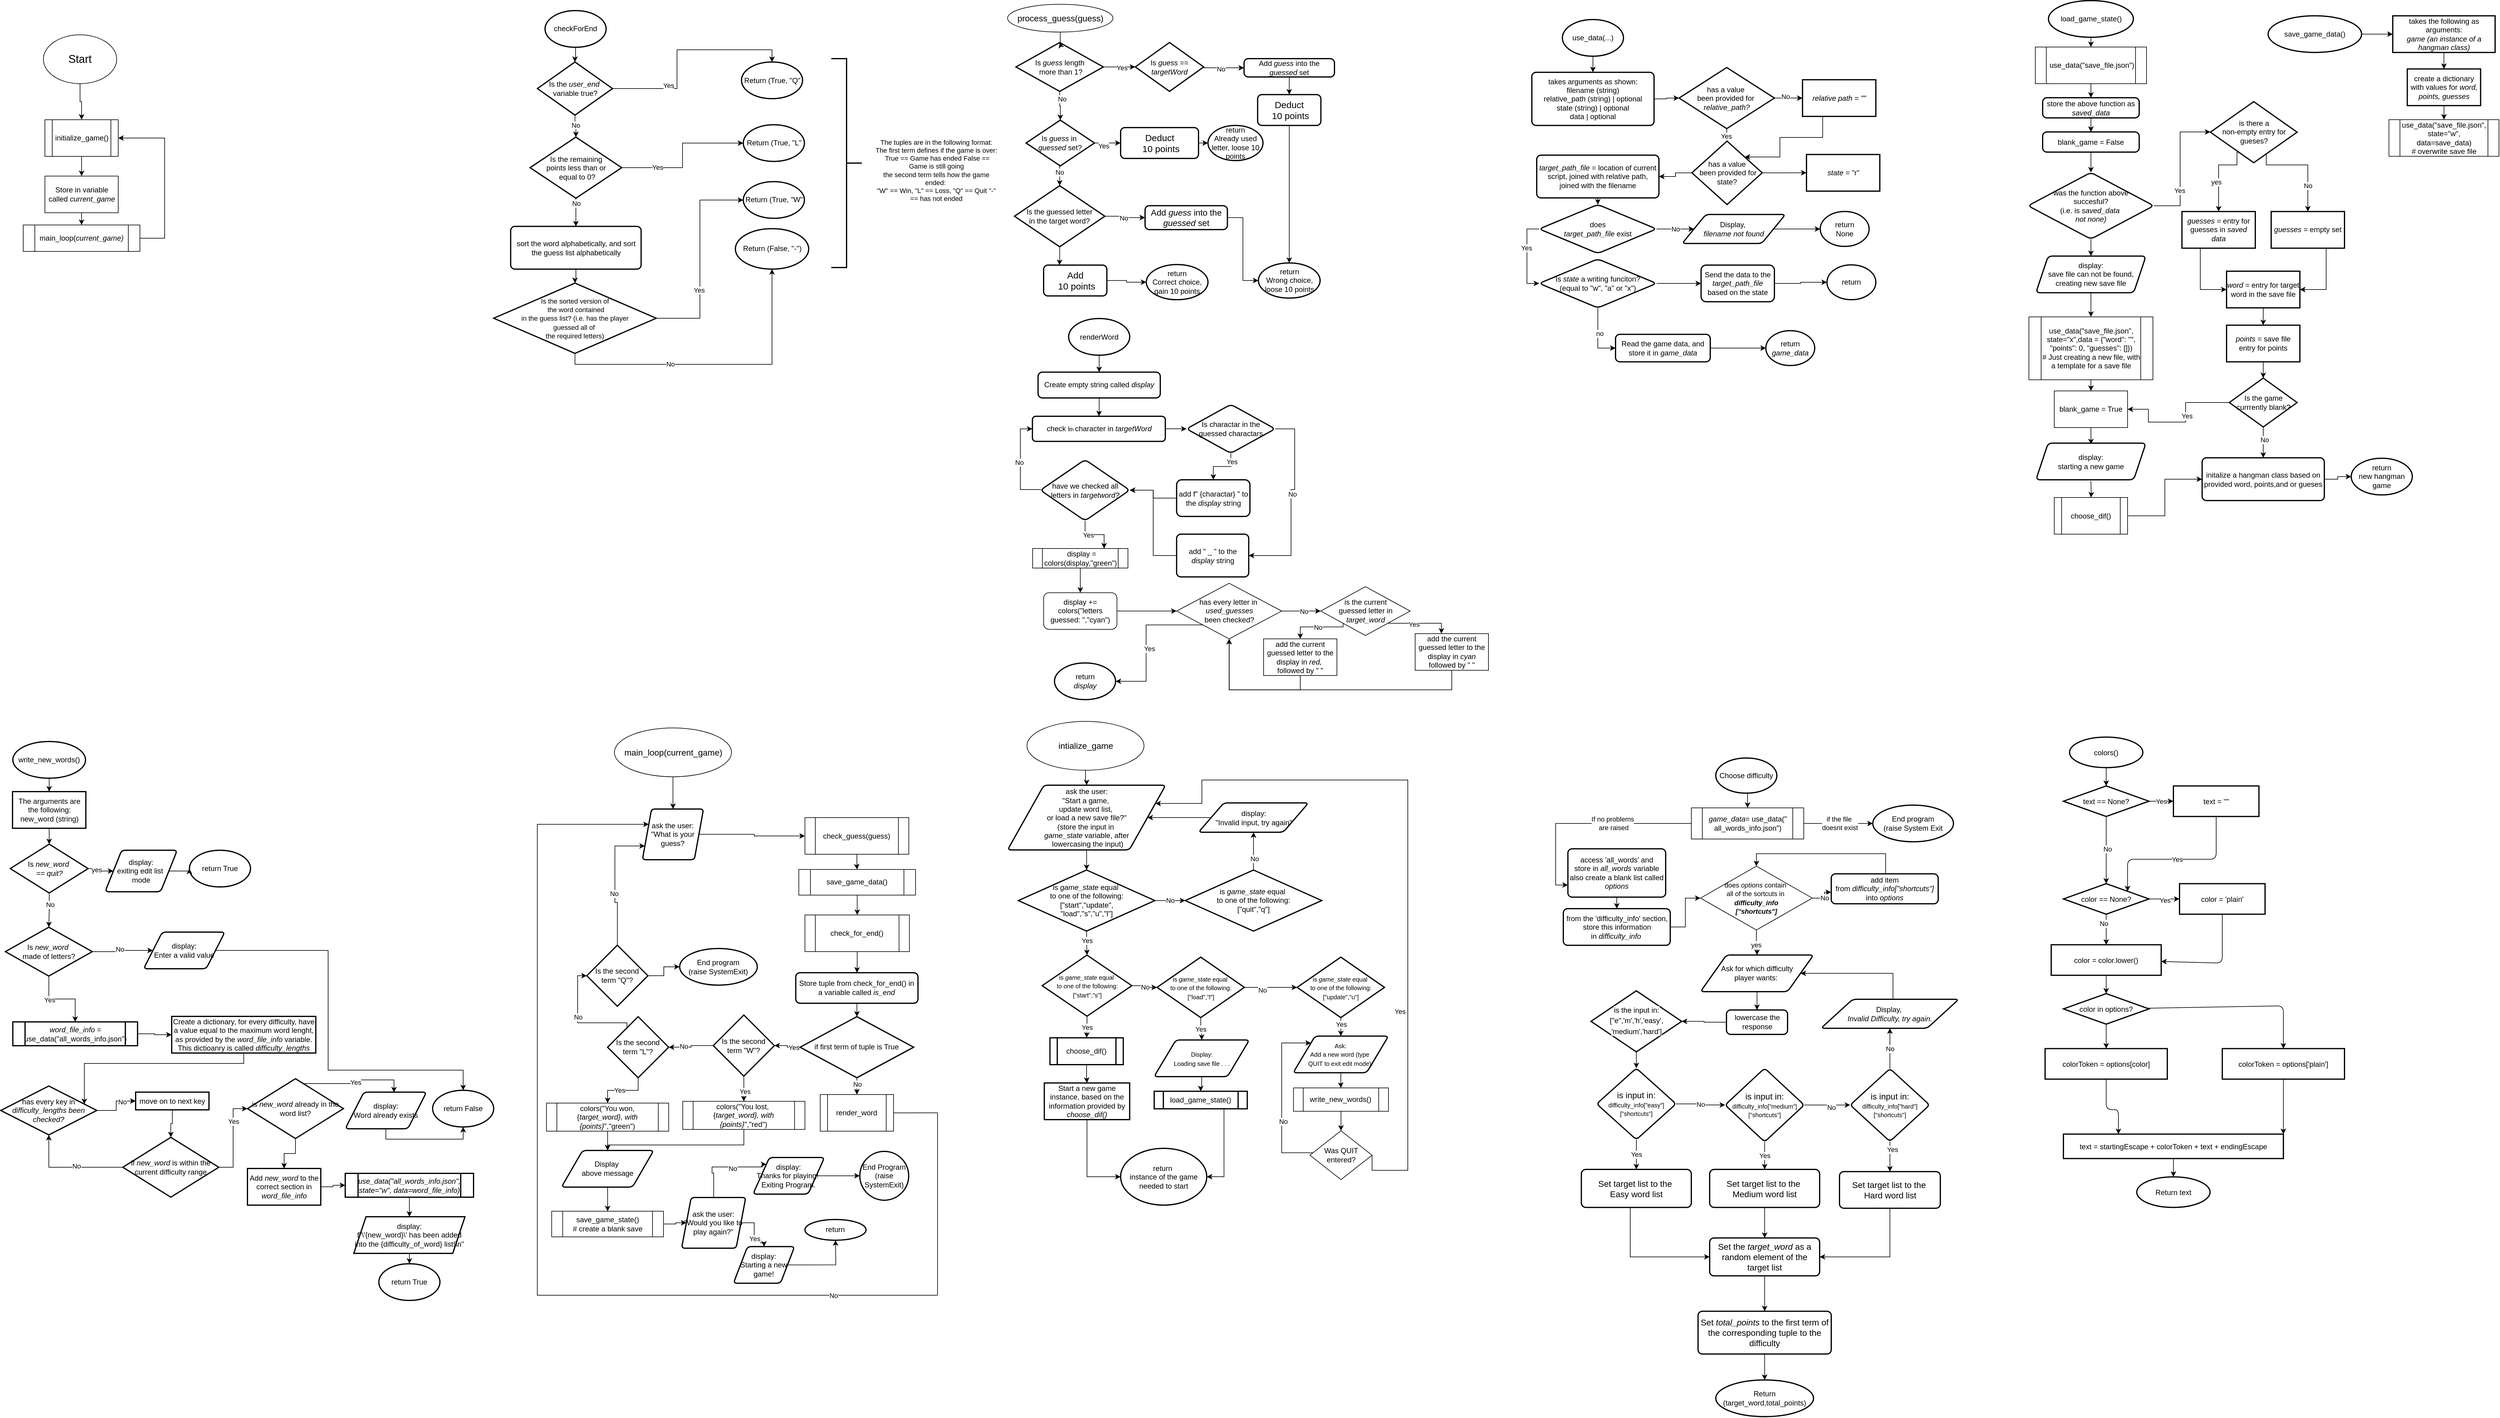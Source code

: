 <mxfile version="26.1.3">
  <diagram name="Page-1" id="VFj65QAzPsNUZFpsatWj">
    <mxGraphModel dx="1406" dy="926" grid="0" gridSize="10" guides="1" tooltips="1" connect="1" arrows="1" fold="1" page="1" pageScale="1" pageWidth="827" pageHeight="1169" math="0" shadow="0">
      <root>
        <mxCell id="0" />
        <mxCell id="1" parent="0" />
        <mxCell id="MnmEK7-N3imYMPAZ-l2H-24" value="" style="edgeStyle=orthogonalEdgeStyle;rounded=0;orthogonalLoop=1;jettySize=auto;html=1;" parent="1" source="MnmEK7-N3imYMPAZ-l2H-10" target="MnmEK7-N3imYMPAZ-l2H-23" edge="1">
          <mxGeometry relative="1" as="geometry" />
        </mxCell>
        <mxCell id="MnmEK7-N3imYMPAZ-l2H-160" value="Yes" style="edgeLabel;html=1;align=center;verticalAlign=middle;resizable=0;points=[];" parent="MnmEK7-N3imYMPAZ-l2H-24" vertex="1" connectable="0">
          <mxGeometry x="0.13" y="-1" relative="1" as="geometry">
            <mxPoint as="offset" />
          </mxGeometry>
        </mxCell>
        <mxCell id="MnmEK7-N3imYMPAZ-l2H-34" value="" style="edgeStyle=orthogonalEdgeStyle;rounded=0;orthogonalLoop=1;jettySize=auto;html=1;" parent="1" source="MnmEK7-N3imYMPAZ-l2H-10" target="MnmEK7-N3imYMPAZ-l2H-33" edge="1">
          <mxGeometry relative="1" as="geometry" />
        </mxCell>
        <mxCell id="MnmEK7-N3imYMPAZ-l2H-38" value="No" style="edgeLabel;html=1;align=center;verticalAlign=middle;resizable=0;points=[];" parent="MnmEK7-N3imYMPAZ-l2H-34" vertex="1" connectable="0">
          <mxGeometry x="-0.49" y="3" relative="1" as="geometry">
            <mxPoint as="offset" />
          </mxGeometry>
        </mxCell>
        <mxCell id="MnmEK7-N3imYMPAZ-l2H-10" value="Is &lt;i&gt;guess &lt;/i&gt;length&lt;div&gt;&amp;nbsp;more than 1?&lt;/div&gt;" style="strokeWidth=2;html=1;shape=mxgraph.flowchart.decision;whiteSpace=wrap;" parent="1" vertex="1">
          <mxGeometry x="1681.75" y="70.61" width="143" height="80" as="geometry" />
        </mxCell>
        <mxCell id="MnmEK7-N3imYMPAZ-l2H-68" style="edgeStyle=orthogonalEdgeStyle;rounded=0;orthogonalLoop=1;jettySize=auto;html=1;entryX=0;entryY=0.5;entryDx=0;entryDy=0;exitX=1;exitY=0.5;exitDx=0;exitDy=0;exitPerimeter=0;" parent="1" source="MnmEK7-N3imYMPAZ-l2H-23" target="MnmEK7-N3imYMPAZ-l2H-67" edge="1">
          <mxGeometry relative="1" as="geometry">
            <Array as="points">
              <mxPoint x="1989" y="112.0" />
            </Array>
          </mxGeometry>
        </mxCell>
        <mxCell id="i9rH-VH7goMe6gmp9oEX-59" value="No" style="edgeLabel;html=1;align=center;verticalAlign=middle;resizable=0;points=[];" parent="MnmEK7-N3imYMPAZ-l2H-68" vertex="1" connectable="0">
          <mxGeometry x="-0.124" y="-2" relative="1" as="geometry">
            <mxPoint as="offset" />
          </mxGeometry>
        </mxCell>
        <mxCell id="MnmEK7-N3imYMPAZ-l2H-23" value="Is &lt;i&gt;guess &lt;/i&gt;== &lt;i&gt;targetWord&lt;/i&gt;" style="strokeWidth=2;html=1;shape=mxgraph.flowchart.decision;whiteSpace=wrap;" parent="1" vertex="1">
          <mxGeometry x="1877" y="70.61" width="112" height="80" as="geometry" />
        </mxCell>
        <mxCell id="MnmEK7-N3imYMPAZ-l2H-60" value="" style="edgeStyle=orthogonalEdgeStyle;rounded=0;orthogonalLoop=1;jettySize=auto;html=1;" parent="1" edge="1">
          <mxGeometry relative="1" as="geometry">
            <mxPoint x="2241.048" y="125.5" as="sourcePoint" />
          </mxGeometry>
        </mxCell>
        <mxCell id="3p7yJRifDNwi82YsYZCq-20" style="edgeStyle=orthogonalEdgeStyle;rounded=0;orthogonalLoop=1;jettySize=auto;html=1;entryX=0;entryY=0.5;entryDx=0;entryDy=0;" parent="1" source="MnmEK7-N3imYMPAZ-l2H-33" target="i9rH-VH7goMe6gmp9oEX-51" edge="1">
          <mxGeometry relative="1" as="geometry" />
        </mxCell>
        <mxCell id="3p7yJRifDNwi82YsYZCq-21" value="Yes" style="edgeLabel;html=1;align=center;verticalAlign=middle;resizable=0;points=[];" parent="3p7yJRifDNwi82YsYZCq-20" vertex="1" connectable="0">
          <mxGeometry x="-0.387" y="-5" relative="1" as="geometry">
            <mxPoint x="1" as="offset" />
          </mxGeometry>
        </mxCell>
        <mxCell id="3p7yJRifDNwi82YsYZCq-22" style="edgeStyle=orthogonalEdgeStyle;rounded=0;orthogonalLoop=1;jettySize=auto;html=1;entryX=0.5;entryY=0;entryDx=0;entryDy=0;" parent="1" source="MnmEK7-N3imYMPAZ-l2H-33" target="MnmEK7-N3imYMPAZ-l2H-39" edge="1">
          <mxGeometry relative="1" as="geometry">
            <Array as="points">
              <mxPoint x="1754" y="235.11" />
              <mxPoint x="1754" y="347" />
            </Array>
          </mxGeometry>
        </mxCell>
        <mxCell id="i9rH-VH7goMe6gmp9oEX-57" value="No" style="edgeLabel;html=1;align=center;verticalAlign=middle;resizable=0;points=[];" parent="3p7yJRifDNwi82YsYZCq-22" vertex="1" connectable="0">
          <mxGeometry x="-0.34" y="-1" relative="1" as="geometry">
            <mxPoint as="offset" />
          </mxGeometry>
        </mxCell>
        <mxCell id="MnmEK7-N3imYMPAZ-l2H-33" value="Is &lt;i&gt;guess &lt;/i&gt;in&amp;nbsp;&lt;div&gt;&lt;i&gt;guessed&amp;nbsp;&lt;/i&gt;&lt;span style=&quot;background-color: transparent; color: light-dark(rgb(0, 0, 0), rgb(255, 255, 255));&quot;&gt;set?&lt;/span&gt;&lt;/div&gt;" style="rhombus;whiteSpace=wrap;html=1;strokeWidth=2;" parent="1" vertex="1">
          <mxGeometry x="1698.25" y="197.61" width="112" height="75" as="geometry" />
        </mxCell>
        <mxCell id="3p7yJRifDNwi82YsYZCq-18" value="" style="edgeStyle=orthogonalEdgeStyle;rounded=0;orthogonalLoop=1;jettySize=auto;html=1;entryX=0;entryY=0.5;entryDx=0;entryDy=0;" parent="1" source="MnmEK7-N3imYMPAZ-l2H-39" target="MnmEK7-N3imYMPAZ-l2H-45" edge="1">
          <mxGeometry relative="1" as="geometry">
            <mxPoint x="2087" y="462" as="targetPoint" />
          </mxGeometry>
        </mxCell>
        <mxCell id="3p7yJRifDNwi82YsYZCq-19" value="No" style="edgeLabel;html=1;align=center;verticalAlign=middle;resizable=0;points=[];" parent="3p7yJRifDNwi82YsYZCq-18" vertex="1" connectable="0">
          <mxGeometry x="-0.08" y="2" relative="1" as="geometry">
            <mxPoint x="-1" y="5" as="offset" />
          </mxGeometry>
        </mxCell>
        <mxCell id="i9rH-VH7goMe6gmp9oEX-66" style="edgeStyle=orthogonalEdgeStyle;rounded=0;orthogonalLoop=1;jettySize=auto;html=1;entryX=0.25;entryY=0;entryDx=0;entryDy=0;" parent="1" source="MnmEK7-N3imYMPAZ-l2H-39" target="i9rH-VH7goMe6gmp9oEX-65" edge="1">
          <mxGeometry relative="1" as="geometry" />
        </mxCell>
        <mxCell id="MnmEK7-N3imYMPAZ-l2H-39" value="Is the guessed letter&lt;div&gt;in the target word?&lt;/div&gt;" style="rhombus;whiteSpace=wrap;html=1;strokeWidth=2;" parent="1" vertex="1">
          <mxGeometry x="1679.25" y="305" width="148" height="100" as="geometry" />
        </mxCell>
        <mxCell id="i9rH-VH7goMe6gmp9oEX-61" style="edgeStyle=orthogonalEdgeStyle;rounded=0;orthogonalLoop=1;jettySize=auto;html=1;entryX=0;entryY=0.5;entryDx=0;entryDy=0;exitX=1;exitY=0.5;exitDx=0;exitDy=0;" parent="1" source="MnmEK7-N3imYMPAZ-l2H-45" target="i9rH-VH7goMe6gmp9oEX-58" edge="1">
          <mxGeometry relative="1" as="geometry">
            <Array as="points" />
          </mxGeometry>
        </mxCell>
        <mxCell id="MnmEK7-N3imYMPAZ-l2H-45" value="Add &lt;i&gt;guess &lt;/i&gt;into the &lt;i&gt;guessed &lt;/i&gt;set" style="rounded=1;whiteSpace=wrap;html=1;absoluteArcSize=1;arcSize=14;strokeWidth=2;fontSize=14;" parent="1" vertex="1">
          <mxGeometry x="1893" y="337.73" width="134.75" height="39.14" as="geometry" />
        </mxCell>
        <mxCell id="MnmEK7-N3imYMPAZ-l2H-59" value="" style="edgeStyle=orthogonalEdgeStyle;rounded=0;orthogonalLoop=1;jettySize=auto;html=1;" parent="1" source="MnmEK7-N3imYMPAZ-l2H-57" target="MnmEK7-N3imYMPAZ-l2H-10" edge="1">
          <mxGeometry relative="1" as="geometry" />
        </mxCell>
        <mxCell id="MnmEK7-N3imYMPAZ-l2H-57" value="&lt;font style=&quot;font-size: 14px;&quot;&gt;process_guess(guess)&lt;/font&gt;" style="ellipse;whiteSpace=wrap;html=1;" parent="1" vertex="1">
          <mxGeometry x="1668" y="8" width="172.5" height="45.5" as="geometry" />
        </mxCell>
        <mxCell id="i9rH-VH7goMe6gmp9oEX-60" style="edgeStyle=orthogonalEdgeStyle;rounded=0;orthogonalLoop=1;jettySize=auto;html=1;entryX=0.5;entryY=0;entryDx=0;entryDy=0;exitX=0.5;exitY=1;exitDx=0;exitDy=0;" parent="1" source="i9rH-VH7goMe6gmp9oEX-63" target="i9rH-VH7goMe6gmp9oEX-58" edge="1">
          <mxGeometry relative="1" as="geometry" />
        </mxCell>
        <mxCell id="i9rH-VH7goMe6gmp9oEX-64" style="edgeStyle=orthogonalEdgeStyle;rounded=0;orthogonalLoop=1;jettySize=auto;html=1;" parent="1" source="MnmEK7-N3imYMPAZ-l2H-67" target="i9rH-VH7goMe6gmp9oEX-63" edge="1">
          <mxGeometry relative="1" as="geometry" />
        </mxCell>
        <mxCell id="MnmEK7-N3imYMPAZ-l2H-67" value="Add &lt;i&gt;guess &lt;/i&gt;into the &lt;i&gt;guessed &lt;/i&gt;set" style="rounded=1;whiteSpace=wrap;html=1;absoluteArcSize=1;arcSize=14;strokeWidth=2;" parent="1" vertex="1">
          <mxGeometry x="2055" y="97" width="148" height="30" as="geometry" />
        </mxCell>
        <mxCell id="MnmEK7-N3imYMPAZ-l2H-76" value="" style="edgeStyle=orthogonalEdgeStyle;rounded=0;orthogonalLoop=1;jettySize=auto;html=1;entryX=0.5;entryY=0;entryDx=0;entryDy=0;entryPerimeter=0;" parent="1" source="MnmEK7-N3imYMPAZ-l2H-74" target="i9rH-VH7goMe6gmp9oEX-45" edge="1">
          <mxGeometry relative="1" as="geometry">
            <mxPoint x="988.5" y="120.0" as="targetPoint" />
          </mxGeometry>
        </mxCell>
        <mxCell id="MnmEK7-N3imYMPAZ-l2H-74" value="checkForEnd" style="strokeWidth=2;html=1;shape=mxgraph.flowchart.start_2;whiteSpace=wrap;" parent="1" vertex="1">
          <mxGeometry x="911" y="18.39" width="100" height="60" as="geometry" />
        </mxCell>
        <mxCell id="MnmEK7-N3imYMPAZ-l2H-80" value="" style="edgeStyle=orthogonalEdgeStyle;rounded=0;orthogonalLoop=1;jettySize=auto;html=1;" parent="1" source="MnmEK7-N3imYMPAZ-l2H-77" target="MnmEK7-N3imYMPAZ-l2H-79" edge="1">
          <mxGeometry relative="1" as="geometry" />
        </mxCell>
        <mxCell id="MnmEK7-N3imYMPAZ-l2H-89" value="Yes" style="edgeLabel;html=1;align=center;verticalAlign=middle;resizable=0;points=[];" parent="MnmEK7-N3imYMPAZ-l2H-80" vertex="1" connectable="0">
          <mxGeometry x="-0.511" y="1" relative="1" as="geometry">
            <mxPoint as="offset" />
          </mxGeometry>
        </mxCell>
        <mxCell id="MnmEK7-N3imYMPAZ-l2H-82" value="" style="edgeStyle=orthogonalEdgeStyle;rounded=0;orthogonalLoop=1;jettySize=auto;html=1;entryX=0.5;entryY=0;entryDx=0;entryDy=0;" parent="1" source="MnmEK7-N3imYMPAZ-l2H-77" target="MnmEK7-N3imYMPAZ-l2H-83" edge="1">
          <mxGeometry relative="1" as="geometry">
            <mxPoint x="961.5" y="324.61" as="targetPoint" />
          </mxGeometry>
        </mxCell>
        <mxCell id="MnmEK7-N3imYMPAZ-l2H-90" value="No" style="edgeLabel;html=1;align=center;verticalAlign=middle;resizable=0;points=[];" parent="MnmEK7-N3imYMPAZ-l2H-82" vertex="1" connectable="0">
          <mxGeometry x="-0.621" relative="1" as="geometry">
            <mxPoint as="offset" />
          </mxGeometry>
        </mxCell>
        <mxCell id="MnmEK7-N3imYMPAZ-l2H-77" value="Is the remaining&lt;div&gt;points less than or&lt;/div&gt;&lt;div&gt;&amp;nbsp;equal to 0?&lt;/div&gt;" style="strokeWidth=2;html=1;shape=mxgraph.flowchart.decision;whiteSpace=wrap;" parent="1" vertex="1">
          <mxGeometry x="886.5" y="225.5" width="150" height="100" as="geometry" />
        </mxCell>
        <mxCell id="MnmEK7-N3imYMPAZ-l2H-79" value="Return (True, &quot;L&quot;" style="strokeWidth=2;html=1;shape=mxgraph.flowchart.start_2;whiteSpace=wrap;" parent="1" vertex="1">
          <mxGeometry x="1235.5" y="205.25" width="100" height="60" as="geometry" />
        </mxCell>
        <mxCell id="MnmEK7-N3imYMPAZ-l2H-85" value="" style="edgeStyle=orthogonalEdgeStyle;rounded=0;orthogonalLoop=1;jettySize=auto;html=1;" parent="1" source="MnmEK7-N3imYMPAZ-l2H-83" target="MnmEK7-N3imYMPAZ-l2H-84" edge="1">
          <mxGeometry relative="1" as="geometry" />
        </mxCell>
        <mxCell id="MnmEK7-N3imYMPAZ-l2H-83" value="sort the word alphabetically, and sort the guess list alphabetically" style="rounded=1;whiteSpace=wrap;html=1;absoluteArcSize=1;arcSize=14;strokeWidth=2;" parent="1" vertex="1">
          <mxGeometry x="854.75" y="371.61" width="213.5" height="70" as="geometry" />
        </mxCell>
        <mxCell id="MnmEK7-N3imYMPAZ-l2H-88" value="" style="edgeStyle=orthogonalEdgeStyle;rounded=0;orthogonalLoop=1;jettySize=auto;html=1;exitX=1;exitY=0.5;exitDx=0;exitDy=0;" parent="1" source="MnmEK7-N3imYMPAZ-l2H-84" target="MnmEK7-N3imYMPAZ-l2H-87" edge="1">
          <mxGeometry relative="1" as="geometry">
            <Array as="points">
              <mxPoint x="1164.5" y="522.5" />
              <mxPoint x="1164.5" y="328.5" />
            </Array>
          </mxGeometry>
        </mxCell>
        <mxCell id="MnmEK7-N3imYMPAZ-l2H-91" value="Yes" style="edgeLabel;html=1;align=center;verticalAlign=middle;resizable=0;points=[];" parent="MnmEK7-N3imYMPAZ-l2H-88" vertex="1" connectable="0">
          <mxGeometry x="-0.3" y="2" relative="1" as="geometry">
            <mxPoint as="offset" />
          </mxGeometry>
        </mxCell>
        <mxCell id="MnmEK7-N3imYMPAZ-l2H-93" value="" style="edgeStyle=orthogonalEdgeStyle;rounded=0;orthogonalLoop=1;jettySize=auto;html=1;" parent="1" source="MnmEK7-N3imYMPAZ-l2H-84" target="MnmEK7-N3imYMPAZ-l2H-92" edge="1">
          <mxGeometry relative="1" as="geometry">
            <Array as="points">
              <mxPoint x="959.5" y="597.5" />
              <mxPoint x="1282.5" y="597.5" />
            </Array>
          </mxGeometry>
        </mxCell>
        <mxCell id="MnmEK7-N3imYMPAZ-l2H-106" value="No" style="edgeLabel;html=1;align=center;verticalAlign=middle;resizable=0;points=[];" parent="MnmEK7-N3imYMPAZ-l2H-93" vertex="1" connectable="0">
          <mxGeometry x="-0.299" relative="1" as="geometry">
            <mxPoint y="-1" as="offset" />
          </mxGeometry>
        </mxCell>
        <mxCell id="MnmEK7-N3imYMPAZ-l2H-84" value="&lt;div style=&quot;&quot;&gt;&lt;span style=&quot;background-color: transparent; color: light-dark(rgb(0, 0, 0), rgb(255, 255, 255));&quot;&gt;&lt;font style=&quot;font-size: 11px;&quot;&gt;Is the sorted version of&lt;/font&gt;&lt;/span&gt;&lt;/div&gt;&lt;div style=&quot;&quot;&gt;&lt;span style=&quot;background-color: transparent; color: light-dark(rgb(0, 0, 0), rgb(255, 255, 255));&quot;&gt;&lt;font style=&quot;font-size: 11px;&quot;&gt;&amp;nbsp;the word contained&lt;/font&gt;&lt;/span&gt;&lt;/div&gt;&lt;div style=&quot;&quot;&gt;&lt;span style=&quot;background-color: transparent; color: light-dark(rgb(0, 0, 0), rgb(255, 255, 255));&quot;&gt;&lt;font style=&quot;font-size: 11px;&quot;&gt;&amp;nbsp;in the guess list?&amp;nbsp;&lt;/font&gt;&lt;/span&gt;&lt;span style=&quot;font-size: 11px; background-color: transparent; color: light-dark(rgb(0, 0, 0), rgb(255, 255, 255));&quot;&gt;(i.e. has the player&amp;nbsp;&lt;/span&gt;&lt;/div&gt;&lt;div style=&quot;&quot;&gt;&lt;font style=&quot;font-size: 11px;&quot;&gt;guessed all of&amp;nbsp;&lt;/font&gt;&lt;/div&gt;&lt;div style=&quot;&quot;&gt;&lt;font style=&quot;font-size: 11px;&quot;&gt;the required letters)&lt;/font&gt;&lt;/div&gt;" style="rhombus;whiteSpace=wrap;html=1;rounded=1;arcSize=0;strokeWidth=2;align=center;" parent="1" vertex="1">
          <mxGeometry x="827" y="464.5" width="266" height="115" as="geometry" />
        </mxCell>
        <mxCell id="MnmEK7-N3imYMPAZ-l2H-87" value="Return (True, &quot;W&quot;" style="strokeWidth=2;html=1;shape=mxgraph.flowchart.start_2;whiteSpace=wrap;" parent="1" vertex="1">
          <mxGeometry x="1235.5" y="298.39" width="100" height="60" as="geometry" />
        </mxCell>
        <mxCell id="MnmEK7-N3imYMPAZ-l2H-92" value="Return (False, &quot;-&quot;)" style="ellipse;whiteSpace=wrap;html=1;rounded=1;arcSize=0;strokeWidth=2;" parent="1" vertex="1">
          <mxGeometry x="1222.5" y="375.36" width="120" height="66.25" as="geometry" />
        </mxCell>
        <mxCell id="MnmEK7-N3imYMPAZ-l2H-99" value="" style="strokeWidth=2;html=1;shape=mxgraph.flowchart.annotation_2;align=left;labelPosition=right;pointerEvents=1;rotation=-180;" parent="1" vertex="1">
          <mxGeometry x="1379.5" y="97" width="50" height="342" as="geometry" />
        </mxCell>
        <mxCell id="MnmEK7-N3imYMPAZ-l2H-100" value="The tuples are in the following format:&lt;br&gt;The first term defines if the game is over:&lt;div&gt;&amp;nbsp;True == Game has ended&amp;nbsp;False == Game is still going&lt;br&gt;the second term tells how the game ended:&amp;nbsp;&lt;br&gt;&quot;W&quot; == Win, &quot;L&quot; == Loss, &quot;Q&quot; == Quit &quot;-&quot; == has not ended&lt;/div&gt;" style="text;html=1;align=center;verticalAlign=middle;whiteSpace=wrap;rounded=0;fontSize=11;" parent="1" vertex="1">
          <mxGeometry x="1448.5" y="265.25" width="205" height="30" as="geometry" />
        </mxCell>
        <mxCell id="i9rH-VH7goMe6gmp9oEX-21" value="" style="edgeStyle=orthogonalEdgeStyle;rounded=0;orthogonalLoop=1;jettySize=auto;html=1;" parent="1" source="i9rH-VH7goMe6gmp9oEX-22" target="i9rH-VH7goMe6gmp9oEX-24" edge="1">
          <mxGeometry relative="1" as="geometry" />
        </mxCell>
        <mxCell id="i9rH-VH7goMe6gmp9oEX-22" value="renderWord" style="strokeWidth=2;html=1;shape=mxgraph.flowchart.start_2;whiteSpace=wrap;" parent="1" vertex="1">
          <mxGeometry x="1767.91" y="522.5" width="100" height="60" as="geometry" />
        </mxCell>
        <mxCell id="i9rH-VH7goMe6gmp9oEX-23" value="" style="edgeStyle=orthogonalEdgeStyle;rounded=0;orthogonalLoop=1;jettySize=auto;html=1;" parent="1" source="i9rH-VH7goMe6gmp9oEX-24" target="i9rH-VH7goMe6gmp9oEX-26" edge="1">
          <mxGeometry relative="1" as="geometry" />
        </mxCell>
        <mxCell id="i9rH-VH7goMe6gmp9oEX-24" value="Create empty string called &lt;i&gt;display&lt;/i&gt;" style="rounded=1;whiteSpace=wrap;html=1;absoluteArcSize=1;arcSize=14;strokeWidth=2;" parent="1" vertex="1">
          <mxGeometry x="1717.91" y="610.25" width="200" height="42.25" as="geometry" />
        </mxCell>
        <mxCell id="i9rH-VH7goMe6gmp9oEX-25" value="" style="edgeStyle=orthogonalEdgeStyle;rounded=0;orthogonalLoop=1;jettySize=auto;html=1;" parent="1" source="i9rH-VH7goMe6gmp9oEX-26" target="i9rH-VH7goMe6gmp9oEX-31" edge="1">
          <mxGeometry relative="1" as="geometry" />
        </mxCell>
        <mxCell id="i9rH-VH7goMe6gmp9oEX-26" value="check i&lt;font style=&quot;font-size: 8px;&quot;&gt;th &lt;/font&gt;&lt;font style=&quot;font-size: 12px;&quot;&gt;character in &lt;i&gt;targetWord&lt;/i&gt;&lt;/font&gt;" style="whiteSpace=wrap;html=1;rounded=1;arcSize=14;strokeWidth=2;" parent="1" vertex="1">
          <mxGeometry x="1708.66" y="682.5" width="217.5" height="41.13" as="geometry" />
        </mxCell>
        <mxCell id="i9rH-VH7goMe6gmp9oEX-27" value="" style="edgeStyle=orthogonalEdgeStyle;rounded=0;orthogonalLoop=1;jettySize=auto;html=1;" parent="1" source="i9rH-VH7goMe6gmp9oEX-31" target="i9rH-VH7goMe6gmp9oEX-38" edge="1">
          <mxGeometry relative="1" as="geometry" />
        </mxCell>
        <mxCell id="i9rH-VH7goMe6gmp9oEX-28" value="Yes" style="edgeLabel;html=1;align=center;verticalAlign=middle;resizable=0;points=[];" parent="i9rH-VH7goMe6gmp9oEX-27" vertex="1" connectable="0">
          <mxGeometry x="-0.655" y="1" relative="1" as="geometry">
            <mxPoint y="1" as="offset" />
          </mxGeometry>
        </mxCell>
        <mxCell id="i9rH-VH7goMe6gmp9oEX-29" style="edgeStyle=orthogonalEdgeStyle;rounded=0;orthogonalLoop=1;jettySize=auto;html=1;entryX=1;entryY=0.5;entryDx=0;entryDy=0;" parent="1" source="i9rH-VH7goMe6gmp9oEX-31" target="i9rH-VH7goMe6gmp9oEX-40" edge="1">
          <mxGeometry relative="1" as="geometry">
            <mxPoint x="2104.91" y="982.5" as="targetPoint" />
            <Array as="points">
              <mxPoint x="2137.91" y="703.5" />
              <mxPoint x="2137.91" y="802.5" />
              <mxPoint x="2131.91" y="802.5" />
              <mxPoint x="2131.91" y="910.5" />
            </Array>
          </mxGeometry>
        </mxCell>
        <mxCell id="i9rH-VH7goMe6gmp9oEX-30" value="No" style="edgeLabel;html=1;align=center;verticalAlign=middle;resizable=0;points=[];" parent="i9rH-VH7goMe6gmp9oEX-29" vertex="1" connectable="0">
          <mxGeometry x="-0.082" y="2" relative="1" as="geometry">
            <mxPoint as="offset" />
          </mxGeometry>
        </mxCell>
        <mxCell id="i9rH-VH7goMe6gmp9oEX-31" value="Is charactar in the guessed charactars" style="rhombus;whiteSpace=wrap;html=1;rounded=1;arcSize=14;strokeWidth=2;" parent="1" vertex="1">
          <mxGeometry x="1960.91" y="663.07" width="145" height="80" as="geometry" />
        </mxCell>
        <mxCell id="i9rH-VH7goMe6gmp9oEX-32" style="edgeStyle=orthogonalEdgeStyle;rounded=0;orthogonalLoop=1;jettySize=auto;html=1;entryX=0;entryY=0.5;entryDx=0;entryDy=0;" parent="1" source="i9rH-VH7goMe6gmp9oEX-36" target="i9rH-VH7goMe6gmp9oEX-26" edge="1">
          <mxGeometry relative="1" as="geometry">
            <Array as="points">
              <mxPoint x="1688.91" y="802.5" />
              <mxPoint x="1688.91" y="703.5" />
            </Array>
          </mxGeometry>
        </mxCell>
        <mxCell id="i9rH-VH7goMe6gmp9oEX-33" value="No" style="edgeLabel;html=1;align=center;verticalAlign=middle;resizable=0;points=[];" parent="i9rH-VH7goMe6gmp9oEX-32" vertex="1" connectable="0">
          <mxGeometry x="0.031" y="2" relative="1" as="geometry">
            <mxPoint as="offset" />
          </mxGeometry>
        </mxCell>
        <mxCell id="i9rH-VH7goMe6gmp9oEX-34" value="" style="edgeStyle=orthogonalEdgeStyle;rounded=0;orthogonalLoop=1;jettySize=auto;html=1;entryX=0.75;entryY=0;entryDx=0;entryDy=0;" parent="1" source="i9rH-VH7goMe6gmp9oEX-36" target="8CNu94MH22dxktme5AYE-50" edge="1">
          <mxGeometry relative="1" as="geometry">
            <mxPoint x="1787" y="894.5" as="targetPoint" />
          </mxGeometry>
        </mxCell>
        <mxCell id="i9rH-VH7goMe6gmp9oEX-35" value="Yes" style="edgeLabel;html=1;align=center;verticalAlign=middle;resizable=0;points=[];" parent="i9rH-VH7goMe6gmp9oEX-34" vertex="1" connectable="0">
          <mxGeometry x="-0.271" relative="1" as="geometry">
            <mxPoint as="offset" />
          </mxGeometry>
        </mxCell>
        <mxCell id="i9rH-VH7goMe6gmp9oEX-36" value="have we checked all letters in &lt;i&gt;targetword?&lt;/i&gt;" style="rhombus;whiteSpace=wrap;html=1;rounded=1;arcSize=14;strokeWidth=2;" parent="1" vertex="1">
          <mxGeometry x="1721.66" y="753.5" width="146.25" height="100" as="geometry" />
        </mxCell>
        <mxCell id="i9rH-VH7goMe6gmp9oEX-37" style="edgeStyle=orthogonalEdgeStyle;rounded=0;orthogonalLoop=1;jettySize=auto;html=1;entryX=1;entryY=0.5;entryDx=0;entryDy=0;" parent="1" source="i9rH-VH7goMe6gmp9oEX-38" target="i9rH-VH7goMe6gmp9oEX-36" edge="1">
          <mxGeometry relative="1" as="geometry" />
        </mxCell>
        <mxCell id="i9rH-VH7goMe6gmp9oEX-38" value="add f&quot; {charactar} &quot; to the &lt;i&gt;display&lt;/i&gt; string" style="whiteSpace=wrap;html=1;rounded=1;arcSize=14;strokeWidth=2;" parent="1" vertex="1">
          <mxGeometry x="1944.66" y="786.5" width="120" height="60" as="geometry" />
        </mxCell>
        <mxCell id="i9rH-VH7goMe6gmp9oEX-39" style="edgeStyle=orthogonalEdgeStyle;rounded=0;orthogonalLoop=1;jettySize=auto;html=1;entryX=1;entryY=0.5;entryDx=0;entryDy=0;" parent="1" source="i9rH-VH7goMe6gmp9oEX-40" target="i9rH-VH7goMe6gmp9oEX-36" edge="1">
          <mxGeometry relative="1" as="geometry" />
        </mxCell>
        <mxCell id="i9rH-VH7goMe6gmp9oEX-40" value="add &quot; _ &quot; to the &lt;i&gt;display&lt;/i&gt; string" style="rounded=1;whiteSpace=wrap;html=1;absoluteArcSize=1;arcSize=14;strokeWidth=2;" parent="1" vertex="1">
          <mxGeometry x="1944.66" y="875.5" width="118" height="70" as="geometry" />
        </mxCell>
        <mxCell id="i9rH-VH7goMe6gmp9oEX-45" value="Is the &lt;i&gt;user_end&lt;/i&gt;&amp;nbsp;&lt;div&gt;variable true?&lt;/div&gt;" style="strokeWidth=2;html=1;shape=mxgraph.flowchart.decision;whiteSpace=wrap;" parent="1" vertex="1">
          <mxGeometry x="898.5" y="102.5" width="123" height="87" as="geometry" />
        </mxCell>
        <mxCell id="i9rH-VH7goMe6gmp9oEX-46" value="Return (True, &quot;Q&quot;" style="strokeWidth=2;html=1;shape=mxgraph.flowchart.start_2;whiteSpace=wrap;" parent="1" vertex="1">
          <mxGeometry x="1232.5" y="102.5" width="100" height="60" as="geometry" />
        </mxCell>
        <mxCell id="i9rH-VH7goMe6gmp9oEX-47" style="edgeStyle=orthogonalEdgeStyle;rounded=0;orthogonalLoop=1;jettySize=auto;html=1;entryX=0.5;entryY=0;entryDx=0;entryDy=0;entryPerimeter=0;" parent="1" source="i9rH-VH7goMe6gmp9oEX-45" target="i9rH-VH7goMe6gmp9oEX-46" edge="1">
          <mxGeometry relative="1" as="geometry" />
        </mxCell>
        <mxCell id="i9rH-VH7goMe6gmp9oEX-48" value="Yes" style="edgeLabel;html=1;align=center;verticalAlign=middle;resizable=0;points=[];" parent="i9rH-VH7goMe6gmp9oEX-47" vertex="1" connectable="0">
          <mxGeometry x="-0.472" y="5" relative="1" as="geometry">
            <mxPoint as="offset" />
          </mxGeometry>
        </mxCell>
        <mxCell id="i9rH-VH7goMe6gmp9oEX-49" style="edgeStyle=orthogonalEdgeStyle;rounded=0;orthogonalLoop=1;jettySize=auto;html=1;entryX=0.5;entryY=0;entryDx=0;entryDy=0;entryPerimeter=0;" parent="1" source="i9rH-VH7goMe6gmp9oEX-45" target="MnmEK7-N3imYMPAZ-l2H-77" edge="1">
          <mxGeometry relative="1" as="geometry" />
        </mxCell>
        <mxCell id="i9rH-VH7goMe6gmp9oEX-50" value="No" style="edgeLabel;html=1;align=center;verticalAlign=middle;resizable=0;points=[];" parent="i9rH-VH7goMe6gmp9oEX-49" vertex="1" connectable="0">
          <mxGeometry x="-0.139" y="1" relative="1" as="geometry">
            <mxPoint as="offset" />
          </mxGeometry>
        </mxCell>
        <mxCell id="i9rH-VH7goMe6gmp9oEX-54" value="" style="edgeStyle=orthogonalEdgeStyle;rounded=0;orthogonalLoop=1;jettySize=auto;html=1;" parent="1" source="i9rH-VH7goMe6gmp9oEX-51" target="i9rH-VH7goMe6gmp9oEX-53" edge="1">
          <mxGeometry relative="1" as="geometry" />
        </mxCell>
        <mxCell id="i9rH-VH7goMe6gmp9oEX-51" value="&lt;font style=&quot;font-size: 15px;&quot;&gt;Deduct&lt;/font&gt;&lt;div&gt;&lt;font style=&quot;font-size: 15px;&quot;&gt;&amp;nbsp;10 points&lt;/font&gt;&lt;/div&gt;" style="rounded=1;whiteSpace=wrap;html=1;absoluteArcSize=1;arcSize=14;strokeWidth=2;" parent="1" vertex="1">
          <mxGeometry x="1853" y="209.86" width="127.5" height="50.5" as="geometry" />
        </mxCell>
        <mxCell id="i9rH-VH7goMe6gmp9oEX-53" value="&lt;div&gt;return&lt;/div&gt;Already used letter, loose 10 points" style="ellipse;whiteSpace=wrap;html=1;strokeWidth=2;rounded=1;arcSize=12;" parent="1" vertex="1">
          <mxGeometry x="1996" y="206.36" width="90" height="57.5" as="geometry" />
        </mxCell>
        <mxCell id="i9rH-VH7goMe6gmp9oEX-58" value="return&lt;div&gt;Wrong choice, loose 10 points&lt;/div&gt;" style="ellipse;whiteSpace=wrap;html=1;strokeWidth=2;rounded=1;arcSize=12;" parent="1" vertex="1">
          <mxGeometry x="2078.5" y="431.5" width="101" height="57.5" as="geometry" />
        </mxCell>
        <mxCell id="i9rH-VH7goMe6gmp9oEX-62" value="return&lt;div&gt;Correct choice,&lt;/div&gt;&lt;div&gt;gain 10 points&lt;/div&gt;" style="ellipse;whiteSpace=wrap;html=1;strokeWidth=2;rounded=1;arcSize=12;" parent="1" vertex="1">
          <mxGeometry x="1895" y="434.18" width="101" height="57.5" as="geometry" />
        </mxCell>
        <mxCell id="i9rH-VH7goMe6gmp9oEX-63" value="&lt;font style=&quot;font-size: 15px;&quot;&gt;Deduct&lt;/font&gt;&lt;div&gt;&lt;font style=&quot;font-size: 15px;&quot;&gt;&amp;nbsp;10 points&lt;/font&gt;&lt;/div&gt;" style="rounded=1;whiteSpace=wrap;html=1;absoluteArcSize=1;arcSize=14;strokeWidth=2;" parent="1" vertex="1">
          <mxGeometry x="2077.25" y="155.86" width="103.5" height="50.5" as="geometry" />
        </mxCell>
        <mxCell id="i9rH-VH7goMe6gmp9oEX-68" value="" style="edgeStyle=orthogonalEdgeStyle;rounded=0;orthogonalLoop=1;jettySize=auto;html=1;" parent="1" source="i9rH-VH7goMe6gmp9oEX-65" target="i9rH-VH7goMe6gmp9oEX-62" edge="1">
          <mxGeometry relative="1" as="geometry" />
        </mxCell>
        <mxCell id="i9rH-VH7goMe6gmp9oEX-65" value="&lt;font style=&quot;font-size: 15px;&quot;&gt;Add&lt;/font&gt;&lt;div&gt;&lt;font style=&quot;font-size: 15px;&quot;&gt;&amp;nbsp;10 points&lt;/font&gt;&lt;/div&gt;" style="rounded=1;whiteSpace=wrap;html=1;absoluteArcSize=1;arcSize=14;strokeWidth=2;" parent="1" vertex="1">
          <mxGeometry x="1727" y="435" width="103.5" height="50.5" as="geometry" />
        </mxCell>
        <mxCell id="i9rH-VH7goMe6gmp9oEX-71" value="" style="edgeStyle=orthogonalEdgeStyle;rounded=0;orthogonalLoop=1;jettySize=auto;html=1;exitX=0.5;exitY=1;exitDx=0;exitDy=0;" parent="1" source="8CNu94MH22dxktme5AYE-50" target="i9rH-VH7goMe6gmp9oEX-70" edge="1">
          <mxGeometry relative="1" as="geometry">
            <mxPoint x="1787.053" y="945.5" as="sourcePoint" />
          </mxGeometry>
        </mxCell>
        <mxCell id="i9rH-VH7goMe6gmp9oEX-73" style="edgeStyle=orthogonalEdgeStyle;rounded=0;orthogonalLoop=1;jettySize=auto;html=1;entryX=0;entryY=0.5;entryDx=0;entryDy=0;" parent="1" source="i9rH-VH7goMe6gmp9oEX-70" target="i9rH-VH7goMe6gmp9oEX-72" edge="1">
          <mxGeometry relative="1" as="geometry" />
        </mxCell>
        <mxCell id="i9rH-VH7goMe6gmp9oEX-70" value="display += colors(&quot;letters guessed: &quot;,&quot;cyan&quot;)" style="rounded=1;whiteSpace=wrap;html=1;" parent="1" vertex="1">
          <mxGeometry x="1727" y="971.39" width="120" height="60" as="geometry" />
        </mxCell>
        <mxCell id="i9rH-VH7goMe6gmp9oEX-76" value="" style="edgeStyle=orthogonalEdgeStyle;rounded=0;orthogonalLoop=1;jettySize=auto;html=1;" parent="1" source="i9rH-VH7goMe6gmp9oEX-72" target="i9rH-VH7goMe6gmp9oEX-75" edge="1">
          <mxGeometry relative="1" as="geometry" />
        </mxCell>
        <mxCell id="i9rH-VH7goMe6gmp9oEX-79" value="No" style="edgeLabel;html=1;align=center;verticalAlign=middle;resizable=0;points=[];" parent="i9rH-VH7goMe6gmp9oEX-76" vertex="1" connectable="0">
          <mxGeometry x="0.132" relative="1" as="geometry">
            <mxPoint as="offset" />
          </mxGeometry>
        </mxCell>
        <mxCell id="i9rH-VH7goMe6gmp9oEX-72" value="has every letter in&amp;nbsp;&lt;div&gt;&lt;i&gt;used_guesses&lt;/i&gt;&lt;/div&gt;&lt;div&gt;&lt;i&gt;&lt;/i&gt;been checked?&lt;/div&gt;" style="rhombus;whiteSpace=wrap;html=1;" parent="1" vertex="1">
          <mxGeometry x="1944.66" y="955.89" width="172" height="91" as="geometry" />
        </mxCell>
        <mxCell id="i9rH-VH7goMe6gmp9oEX-78" value="" style="edgeStyle=orthogonalEdgeStyle;rounded=0;orthogonalLoop=1;jettySize=auto;html=1;exitX=1;exitY=1;exitDx=0;exitDy=0;" parent="1" source="i9rH-VH7goMe6gmp9oEX-75" target="i9rH-VH7goMe6gmp9oEX-77" edge="1">
          <mxGeometry relative="1" as="geometry">
            <Array as="points">
              <mxPoint x="2378" y="1021.39" />
            </Array>
          </mxGeometry>
        </mxCell>
        <mxCell id="i9rH-VH7goMe6gmp9oEX-85" value="Yes" style="edgeLabel;html=1;align=center;verticalAlign=middle;resizable=0;points=[];" parent="i9rH-VH7goMe6gmp9oEX-78" vertex="1" connectable="0">
          <mxGeometry x="-0.198" y="-1" relative="1" as="geometry">
            <mxPoint as="offset" />
          </mxGeometry>
        </mxCell>
        <mxCell id="i9rH-VH7goMe6gmp9oEX-82" style="edgeStyle=orthogonalEdgeStyle;rounded=0;orthogonalLoop=1;jettySize=auto;html=1;entryX=0.5;entryY=0;entryDx=0;entryDy=0;exitX=0;exitY=1;exitDx=0;exitDy=0;" parent="1" source="i9rH-VH7goMe6gmp9oEX-75" target="i9rH-VH7goMe6gmp9oEX-81" edge="1">
          <mxGeometry relative="1" as="geometry">
            <Array as="points">
              <mxPoint x="2217" y="1027.39" />
              <mxPoint x="2147" y="1027.39" />
            </Array>
          </mxGeometry>
        </mxCell>
        <mxCell id="i9rH-VH7goMe6gmp9oEX-84" value="No" style="edgeLabel;html=1;align=center;verticalAlign=middle;resizable=0;points=[];" parent="i9rH-VH7goMe6gmp9oEX-82" vertex="1" connectable="0">
          <mxGeometry x="-0.013" relative="1" as="geometry">
            <mxPoint as="offset" />
          </mxGeometry>
        </mxCell>
        <mxCell id="i9rH-VH7goMe6gmp9oEX-75" value="is the current&lt;div&gt;guessed letter in &lt;i&gt;target_word&lt;/i&gt;&lt;/div&gt;" style="rhombus;whiteSpace=wrap;html=1;" parent="1" vertex="1">
          <mxGeometry x="2180.5" y="961.39" width="146.34" height="80" as="geometry" />
        </mxCell>
        <mxCell id="i9rH-VH7goMe6gmp9oEX-87" style="edgeStyle=orthogonalEdgeStyle;rounded=0;orthogonalLoop=1;jettySize=auto;html=1;entryX=0.5;entryY=1;entryDx=0;entryDy=0;" parent="1" source="i9rH-VH7goMe6gmp9oEX-77" target="i9rH-VH7goMe6gmp9oEX-72" edge="1">
          <mxGeometry relative="1" as="geometry">
            <Array as="points">
              <mxPoint x="2395" y="1130.39" />
              <mxPoint x="2031" y="1130.39" />
            </Array>
          </mxGeometry>
        </mxCell>
        <mxCell id="i9rH-VH7goMe6gmp9oEX-77" value="add the current guessed letter to the display in &lt;i&gt;cyan&lt;/i&gt;&lt;div&gt;followed by &quot; &quot;&lt;i&gt;&lt;/i&gt;&lt;/div&gt;" style="whiteSpace=wrap;html=1;" parent="1" vertex="1">
          <mxGeometry x="2335" y="1038.39" width="120" height="60" as="geometry" />
        </mxCell>
        <mxCell id="i9rH-VH7goMe6gmp9oEX-86" style="edgeStyle=orthogonalEdgeStyle;rounded=0;orthogonalLoop=1;jettySize=auto;html=1;entryX=0.5;entryY=1;entryDx=0;entryDy=0;" parent="1" source="i9rH-VH7goMe6gmp9oEX-81" target="i9rH-VH7goMe6gmp9oEX-72" edge="1">
          <mxGeometry relative="1" as="geometry">
            <Array as="points">
              <mxPoint x="2147" y="1130.39" />
              <mxPoint x="2031" y="1130.39" />
            </Array>
          </mxGeometry>
        </mxCell>
        <mxCell id="i9rH-VH7goMe6gmp9oEX-81" value="add the current guessed letter to the display in &lt;i&gt;red,&amp;nbsp;&lt;/i&gt;&lt;br&gt;followed by &quot; &quot;" style="whiteSpace=wrap;html=1;" parent="1" vertex="1">
          <mxGeometry x="2087" y="1046.89" width="120" height="60" as="geometry" />
        </mxCell>
        <mxCell id="i9rH-VH7goMe6gmp9oEX-88" value="return&lt;br&gt;&lt;i&gt;display&lt;/i&gt;" style="strokeWidth=2;html=1;shape=mxgraph.flowchart.start_2;whiteSpace=wrap;" parent="1" vertex="1">
          <mxGeometry x="1744.78" y="1086.39" width="100" height="60" as="geometry" />
        </mxCell>
        <mxCell id="i9rH-VH7goMe6gmp9oEX-89" style="edgeStyle=orthogonalEdgeStyle;rounded=0;orthogonalLoop=1;jettySize=auto;html=1;exitX=0;exitY=1;exitDx=0;exitDy=0;entryX=1;entryY=0.5;entryDx=0;entryDy=0;entryPerimeter=0;" parent="1" source="i9rH-VH7goMe6gmp9oEX-72" target="i9rH-VH7goMe6gmp9oEX-88" edge="1">
          <mxGeometry relative="1" as="geometry" />
        </mxCell>
        <mxCell id="i9rH-VH7goMe6gmp9oEX-90" value="Yes" style="edgeLabel;html=1;align=center;verticalAlign=middle;resizable=0;points=[];" parent="i9rH-VH7goMe6gmp9oEX-89" vertex="1" connectable="0">
          <mxGeometry x="0.13" y="5" relative="1" as="geometry">
            <mxPoint y="-1" as="offset" />
          </mxGeometry>
        </mxCell>
        <mxCell id="i9rH-VH7goMe6gmp9oEX-92" style="edgeStyle=orthogonalEdgeStyle;rounded=0;orthogonalLoop=1;jettySize=auto;html=1;entryX=0.5;entryY=0;entryDx=0;entryDy=0;" parent="1" source="i9rH-VH7goMe6gmp9oEX-91" target="i9rH-VH7goMe6gmp9oEX-93" edge="1">
          <mxGeometry relative="1" as="geometry">
            <mxPoint x="2626" y="128.667" as="targetPoint" />
          </mxGeometry>
        </mxCell>
        <mxCell id="i9rH-VH7goMe6gmp9oEX-91" value="use_data(...)" style="strokeWidth=2;html=1;shape=mxgraph.flowchart.start_2;whiteSpace=wrap;" parent="1" vertex="1">
          <mxGeometry x="2576" y="33" width="100" height="60" as="geometry" />
        </mxCell>
        <mxCell id="i9rH-VH7goMe6gmp9oEX-96" value="" style="edgeStyle=orthogonalEdgeStyle;rounded=0;orthogonalLoop=1;jettySize=auto;html=1;" parent="1" source="i9rH-VH7goMe6gmp9oEX-93" target="i9rH-VH7goMe6gmp9oEX-95" edge="1">
          <mxGeometry relative="1" as="geometry" />
        </mxCell>
        <mxCell id="i9rH-VH7goMe6gmp9oEX-93" value="takes arguments as shown:&lt;br&gt;filename (string)&lt;div&gt;relative_path (string) | optional&lt;/div&gt;&lt;div&gt;state (string) | optional&lt;/div&gt;&lt;div&gt;data | optional&lt;/div&gt;" style="rounded=1;whiteSpace=wrap;html=1;absoluteArcSize=1;arcSize=14;strokeWidth=2;" parent="1" vertex="1">
          <mxGeometry x="2526" y="119.36" width="200" height="87" as="geometry" />
        </mxCell>
        <mxCell id="i9rH-VH7goMe6gmp9oEX-98" value="" style="edgeStyle=orthogonalEdgeStyle;rounded=0;orthogonalLoop=1;jettySize=auto;html=1;" parent="1" source="i9rH-VH7goMe6gmp9oEX-95" target="i9rH-VH7goMe6gmp9oEX-97" edge="1">
          <mxGeometry relative="1" as="geometry" />
        </mxCell>
        <mxCell id="i9rH-VH7goMe6gmp9oEX-100" value="No" style="edgeLabel;html=1;align=center;verticalAlign=middle;resizable=0;points=[];" parent="i9rH-VH7goMe6gmp9oEX-98" vertex="1" connectable="0">
          <mxGeometry x="-0.21" y="3" relative="1" as="geometry">
            <mxPoint as="offset" />
          </mxGeometry>
        </mxCell>
        <mxCell id="i9rH-VH7goMe6gmp9oEX-102" value="" style="edgeStyle=orthogonalEdgeStyle;rounded=0;orthogonalLoop=1;jettySize=auto;html=1;" parent="1" source="i9rH-VH7goMe6gmp9oEX-95" target="i9rH-VH7goMe6gmp9oEX-101" edge="1">
          <mxGeometry relative="1" as="geometry" />
        </mxCell>
        <mxCell id="i9rH-VH7goMe6gmp9oEX-105" value="Yes" style="edgeLabel;html=1;align=center;verticalAlign=middle;resizable=0;points=[];" parent="i9rH-VH7goMe6gmp9oEX-102" vertex="1" connectable="0">
          <mxGeometry x="-0.242" y="-1" relative="1" as="geometry">
            <mxPoint y="4" as="offset" />
          </mxGeometry>
        </mxCell>
        <mxCell id="i9rH-VH7goMe6gmp9oEX-95" value="has a value&amp;nbsp;&lt;div&gt;been provided for&amp;nbsp;&lt;div&gt;&lt;i&gt;relative_path?&lt;/i&gt;&lt;/div&gt;&lt;/div&gt;" style="strokeWidth=2;html=1;shape=mxgraph.flowchart.decision;whiteSpace=wrap;" parent="1" vertex="1">
          <mxGeometry x="2767" y="111.56" width="156" height="100" as="geometry" />
        </mxCell>
        <mxCell id="i9rH-VH7goMe6gmp9oEX-106" style="edgeStyle=orthogonalEdgeStyle;rounded=0;orthogonalLoop=1;jettySize=auto;html=1;entryX=1;entryY=0;entryDx=0;entryDy=0;" parent="1" source="i9rH-VH7goMe6gmp9oEX-97" target="i9rH-VH7goMe6gmp9oEX-101" edge="1">
          <mxGeometry relative="1" as="geometry">
            <Array as="points">
              <mxPoint x="3002" y="226" />
              <mxPoint x="2932" y="226" />
              <mxPoint x="2932" y="258" />
            </Array>
          </mxGeometry>
        </mxCell>
        <mxCell id="i9rH-VH7goMe6gmp9oEX-97" value="&lt;i&gt;relative path = &quot;&quot;&lt;/i&gt;" style="whiteSpace=wrap;html=1;strokeWidth=2;" parent="1" vertex="1">
          <mxGeometry x="2969" y="131.56" width="120" height="60" as="geometry" />
        </mxCell>
        <mxCell id="i9rH-VH7goMe6gmp9oEX-104" value="" style="edgeStyle=orthogonalEdgeStyle;rounded=0;orthogonalLoop=1;jettySize=auto;html=1;" parent="1" source="i9rH-VH7goMe6gmp9oEX-101" target="i9rH-VH7goMe6gmp9oEX-103" edge="1">
          <mxGeometry relative="1" as="geometry" />
        </mxCell>
        <mxCell id="i9rH-VH7goMe6gmp9oEX-108" style="edgeStyle=orthogonalEdgeStyle;rounded=0;orthogonalLoop=1;jettySize=auto;html=1;entryX=1;entryY=0.5;entryDx=0;entryDy=0;" parent="1" source="i9rH-VH7goMe6gmp9oEX-101" target="i9rH-VH7goMe6gmp9oEX-107" edge="1">
          <mxGeometry relative="1" as="geometry" />
        </mxCell>
        <mxCell id="i9rH-VH7goMe6gmp9oEX-101" value="has a value&lt;div&gt;&amp;nbsp;been provided for state?&lt;/div&gt;" style="rhombus;whiteSpace=wrap;html=1;strokeWidth=2;" parent="1" vertex="1">
          <mxGeometry x="2788" y="232" width="115" height="103.87" as="geometry" />
        </mxCell>
        <mxCell id="i9rH-VH7goMe6gmp9oEX-103" value="&lt;i&gt;state = &lt;/i&gt;&quot;r&quot;" style="whiteSpace=wrap;html=1;strokeWidth=2;" parent="1" vertex="1">
          <mxGeometry x="2975.5" y="253.93" width="120" height="60" as="geometry" />
        </mxCell>
        <mxCell id="i9rH-VH7goMe6gmp9oEX-137" value="" style="edgeStyle=orthogonalEdgeStyle;rounded=0;orthogonalLoop=1;jettySize=auto;html=1;" parent="1" source="i9rH-VH7goMe6gmp9oEX-107" target="i9rH-VH7goMe6gmp9oEX-136" edge="1">
          <mxGeometry relative="1" as="geometry" />
        </mxCell>
        <mxCell id="i9rH-VH7goMe6gmp9oEX-107" value="&lt;i&gt;target_path_file &lt;/i&gt;= location of current script, joined with relative path, joined with the filename" style="rounded=1;whiteSpace=wrap;html=1;absoluteArcSize=1;arcSize=14;strokeWidth=2;" parent="1" vertex="1">
          <mxGeometry x="2534" y="255" width="200" height="70" as="geometry" />
        </mxCell>
        <mxCell id="i9rH-VH7goMe6gmp9oEX-123" value="" style="edgeStyle=orthogonalEdgeStyle;rounded=0;orthogonalLoop=1;jettySize=auto;html=1;" parent="1" source="i9rH-VH7goMe6gmp9oEX-126" target="i9rH-VH7goMe6gmp9oEX-128" edge="1">
          <mxGeometry relative="1" as="geometry" />
        </mxCell>
        <mxCell id="i9rH-VH7goMe6gmp9oEX-124" value="" style="edgeStyle=orthogonalEdgeStyle;rounded=0;orthogonalLoop=1;jettySize=auto;html=1;entryX=0;entryY=0.5;entryDx=0;entryDy=0;" parent="1" source="i9rH-VH7goMe6gmp9oEX-126" target="i9rH-VH7goMe6gmp9oEX-131" edge="1">
          <mxGeometry relative="1" as="geometry">
            <mxPoint x="2634" y="548.38" as="targetPoint" />
          </mxGeometry>
        </mxCell>
        <mxCell id="i9rH-VH7goMe6gmp9oEX-125" value="no" style="edgeLabel;html=1;align=center;verticalAlign=middle;resizable=0;points=[];" parent="i9rH-VH7goMe6gmp9oEX-124" vertex="1" connectable="0">
          <mxGeometry x="-0.124" y="3" relative="1" as="geometry">
            <mxPoint as="offset" />
          </mxGeometry>
        </mxCell>
        <mxCell id="i9rH-VH7goMe6gmp9oEX-126" value="Is &lt;i&gt;state&lt;/i&gt;&amp;nbsp;a writing funciton?&lt;br&gt;(equal to &quot;w&quot;, &quot;a&quot; or &quot;x&quot;)" style="rhombus;whiteSpace=wrap;html=1;rounded=1;arcSize=14;strokeWidth=2;" parent="1" vertex="1">
          <mxGeometry x="2538" y="425" width="192" height="80" as="geometry" />
        </mxCell>
        <mxCell id="i9rH-VH7goMe6gmp9oEX-127" value="" style="edgeStyle=orthogonalEdgeStyle;rounded=0;orthogonalLoop=1;jettySize=auto;html=1;" parent="1" source="i9rH-VH7goMe6gmp9oEX-128" target="i9rH-VH7goMe6gmp9oEX-129" edge="1">
          <mxGeometry relative="1" as="geometry" />
        </mxCell>
        <mxCell id="i9rH-VH7goMe6gmp9oEX-128" value="Send the data to the &lt;i&gt;target_path_file &lt;/i&gt;based on the state" style="whiteSpace=wrap;html=1;rounded=1;arcSize=14;strokeWidth=2;" parent="1" vertex="1">
          <mxGeometry x="2803" y="435" width="120" height="60" as="geometry" />
        </mxCell>
        <mxCell id="i9rH-VH7goMe6gmp9oEX-129" value="return" style="ellipse;whiteSpace=wrap;html=1;rounded=1;arcSize=14;strokeWidth=2;" parent="1" vertex="1">
          <mxGeometry x="3009" y="434.57" width="80" height="57.11" as="geometry" />
        </mxCell>
        <mxCell id="i9rH-VH7goMe6gmp9oEX-130" style="edgeStyle=orthogonalEdgeStyle;rounded=0;orthogonalLoop=1;jettySize=auto;html=1;entryX=0;entryY=0.5;entryDx=0;entryDy=0;" parent="1" source="i9rH-VH7goMe6gmp9oEX-131" target="i9rH-VH7goMe6gmp9oEX-132" edge="1">
          <mxGeometry relative="1" as="geometry" />
        </mxCell>
        <mxCell id="i9rH-VH7goMe6gmp9oEX-131" value="Read the game data, and store it in &lt;i&gt;game_data&lt;/i&gt;" style="rounded=1;whiteSpace=wrap;html=1;absoluteArcSize=1;arcSize=14;strokeWidth=2;" parent="1" vertex="1">
          <mxGeometry x="2663" y="548.38" width="155" height="45" as="geometry" />
        </mxCell>
        <mxCell id="i9rH-VH7goMe6gmp9oEX-132" value="return&lt;br&gt;&lt;i&gt;game_data&lt;/i&gt;" style="ellipse;whiteSpace=wrap;html=1;rounded=1;arcSize=14;strokeWidth=2;" parent="1" vertex="1">
          <mxGeometry x="2909" y="542.32" width="80" height="57.11" as="geometry" />
        </mxCell>
        <mxCell id="i9rH-VH7goMe6gmp9oEX-139" value="No" style="edgeStyle=orthogonalEdgeStyle;rounded=0;orthogonalLoop=1;jettySize=auto;html=1;entryX=0;entryY=0.5;entryDx=0;entryDy=0;" parent="1" source="i9rH-VH7goMe6gmp9oEX-136" target="i9rH-VH7goMe6gmp9oEX-141" edge="1">
          <mxGeometry relative="1" as="geometry">
            <mxPoint x="2846" y="375.87" as="targetPoint" />
          </mxGeometry>
        </mxCell>
        <mxCell id="i9rH-VH7goMe6gmp9oEX-145" style="edgeStyle=orthogonalEdgeStyle;rounded=0;orthogonalLoop=1;jettySize=auto;html=1;entryX=0;entryY=0.5;entryDx=0;entryDy=0;" parent="1" source="i9rH-VH7goMe6gmp9oEX-136" target="i9rH-VH7goMe6gmp9oEX-126" edge="1">
          <mxGeometry relative="1" as="geometry">
            <Array as="points">
              <mxPoint x="2518" y="376" />
              <mxPoint x="2518" y="465" />
            </Array>
          </mxGeometry>
        </mxCell>
        <mxCell id="i9rH-VH7goMe6gmp9oEX-146" value="Yes" style="edgeLabel;html=1;align=center;verticalAlign=middle;resizable=0;points=[];" parent="i9rH-VH7goMe6gmp9oEX-145" vertex="1" connectable="0">
          <mxGeometry x="-0.207" y="-1" relative="1" as="geometry">
            <mxPoint as="offset" />
          </mxGeometry>
        </mxCell>
        <mxCell id="i9rH-VH7goMe6gmp9oEX-136" value="does&lt;div&gt;&lt;i&gt;target_path_file&lt;/i&gt; exist&lt;/div&gt;" style="rhombus;whiteSpace=wrap;html=1;rounded=1;arcSize=14;strokeWidth=2;" parent="1" vertex="1">
          <mxGeometry x="2538" y="335.87" width="192" height="80" as="geometry" />
        </mxCell>
        <mxCell id="i9rH-VH7goMe6gmp9oEX-144" value="" style="edgeStyle=orthogonalEdgeStyle;rounded=0;orthogonalLoop=1;jettySize=auto;html=1;" parent="1" source="i9rH-VH7goMe6gmp9oEX-141" target="i9rH-VH7goMe6gmp9oEX-143" edge="1">
          <mxGeometry relative="1" as="geometry" />
        </mxCell>
        <mxCell id="i9rH-VH7goMe6gmp9oEX-141" value="Display,&amp;nbsp;&lt;br&gt;&lt;i&gt;filename not found&lt;/i&gt;" style="shape=parallelogram;html=1;strokeWidth=2;perimeter=parallelogramPerimeter;whiteSpace=wrap;rounded=1;arcSize=12;size=0.23;" parent="1" vertex="1">
          <mxGeometry x="2772" y="352.12" width="169" height="47.5" as="geometry" />
        </mxCell>
        <mxCell id="i9rH-VH7goMe6gmp9oEX-143" value="return&lt;br&gt;None" style="ellipse;whiteSpace=wrap;html=1;rounded=1;arcSize=14;strokeWidth=2;" parent="1" vertex="1">
          <mxGeometry x="2998" y="347.31" width="80" height="57.11" as="geometry" />
        </mxCell>
        <mxCell id="i9rH-VH7goMe6gmp9oEX-149" value="" style="edgeStyle=orthogonalEdgeStyle;rounded=0;orthogonalLoop=1;jettySize=auto;html=1;" parent="1" source="i9rH-VH7goMe6gmp9oEX-147" target="i9rH-VH7goMe6gmp9oEX-148" edge="1">
          <mxGeometry relative="1" as="geometry" />
        </mxCell>
        <mxCell id="i9rH-VH7goMe6gmp9oEX-147" value="load_game_state()" style="strokeWidth=2;html=1;shape=mxgraph.flowchart.start_2;whiteSpace=wrap;" parent="1" vertex="1">
          <mxGeometry x="3371.5" y="2" width="139" height="60" as="geometry" />
        </mxCell>
        <mxCell id="i9rH-VH7goMe6gmp9oEX-151" value="" style="edgeStyle=orthogonalEdgeStyle;rounded=0;orthogonalLoop=1;jettySize=auto;html=1;" parent="1" source="i9rH-VH7goMe6gmp9oEX-148" target="i9rH-VH7goMe6gmp9oEX-150" edge="1">
          <mxGeometry relative="1" as="geometry" />
        </mxCell>
        <mxCell id="i9rH-VH7goMe6gmp9oEX-148" value="&amp;nbsp;use_data(&quot;save_file.json&quot;)" style="shape=process;whiteSpace=wrap;html=1;backgroundOutline=1;" parent="1" vertex="1">
          <mxGeometry x="3350" y="78" width="182" height="60" as="geometry" />
        </mxCell>
        <mxCell id="i9rH-VH7goMe6gmp9oEX-155" value="" style="edgeStyle=orthogonalEdgeStyle;rounded=0;orthogonalLoop=1;jettySize=auto;html=1;" parent="1" source="i9rH-VH7goMe6gmp9oEX-150" target="i9rH-VH7goMe6gmp9oEX-154" edge="1">
          <mxGeometry relative="1" as="geometry" />
        </mxCell>
        <mxCell id="i9rH-VH7goMe6gmp9oEX-150" value="store the above function as &lt;i&gt;saved_data&lt;/i&gt;" style="rounded=1;whiteSpace=wrap;html=1;absoluteArcSize=1;arcSize=14;strokeWidth=2;" parent="1" vertex="1">
          <mxGeometry x="3362" y="161" width="158" height="33" as="geometry" />
        </mxCell>
        <mxCell id="i9rH-VH7goMe6gmp9oEX-157" value="" style="edgeStyle=orthogonalEdgeStyle;rounded=0;orthogonalLoop=1;jettySize=auto;html=1;" parent="1" source="i9rH-VH7goMe6gmp9oEX-154" target="i9rH-VH7goMe6gmp9oEX-156" edge="1">
          <mxGeometry relative="1" as="geometry" />
        </mxCell>
        <mxCell id="i9rH-VH7goMe6gmp9oEX-154" value="blank_game = False" style="rounded=1;whiteSpace=wrap;html=1;absoluteArcSize=1;arcSize=14;strokeWidth=2;" parent="1" vertex="1">
          <mxGeometry x="3362" y="217" width="158" height="33" as="geometry" />
        </mxCell>
        <mxCell id="i9rH-VH7goMe6gmp9oEX-161" value="" style="edgeStyle=orthogonalEdgeStyle;rounded=0;orthogonalLoop=1;jettySize=auto;html=1;" parent="1" source="i9rH-VH7goMe6gmp9oEX-156" target="i9rH-VH7goMe6gmp9oEX-160" edge="1">
          <mxGeometry relative="1" as="geometry">
            <Array as="points">
              <mxPoint x="3587" y="338" />
              <mxPoint x="3587" y="217" />
            </Array>
          </mxGeometry>
        </mxCell>
        <mxCell id="i9rH-VH7goMe6gmp9oEX-162" value="Yes" style="edgeLabel;html=1;align=center;verticalAlign=middle;resizable=0;points=[];" parent="i9rH-VH7goMe6gmp9oEX-161" vertex="1" connectable="0">
          <mxGeometry x="-0.361" y="1" relative="1" as="geometry">
            <mxPoint as="offset" />
          </mxGeometry>
        </mxCell>
        <mxCell id="i9rH-VH7goMe6gmp9oEX-175" value="" style="edgeStyle=orthogonalEdgeStyle;rounded=0;orthogonalLoop=1;jettySize=auto;html=1;" parent="1" source="i9rH-VH7goMe6gmp9oEX-156" target="i9rH-VH7goMe6gmp9oEX-174" edge="1">
          <mxGeometry relative="1" as="geometry" />
        </mxCell>
        <mxCell id="i9rH-VH7goMe6gmp9oEX-156" value="was the function above&lt;div&gt;succesful?&lt;/div&gt;&lt;div&gt;(i.e. is &lt;i&gt;saved_data&amp;nbsp;&lt;/i&gt;&lt;/div&gt;&lt;div&gt;&lt;i&gt;not none)&lt;/i&gt;&lt;/div&gt;" style="rhombus;whiteSpace=wrap;html=1;rounded=1;arcSize=14;strokeWidth=2;" parent="1" vertex="1">
          <mxGeometry x="3338" y="283.39" width="206" height="109" as="geometry" />
        </mxCell>
        <mxCell id="i9rH-VH7goMe6gmp9oEX-164" value="" style="edgeStyle=orthogonalEdgeStyle;rounded=0;orthogonalLoop=1;jettySize=auto;html=1;exitX=0.32;exitY=0.834;exitDx=0;exitDy=0;exitPerimeter=0;" parent="1" source="i9rH-VH7goMe6gmp9oEX-160" target="i9rH-VH7goMe6gmp9oEX-163" edge="1">
          <mxGeometry relative="1" as="geometry">
            <Array as="points">
              <mxPoint x="3680" y="251" />
              <mxPoint x="3680" y="271" />
              <mxPoint x="3650" y="271" />
            </Array>
          </mxGeometry>
        </mxCell>
        <mxCell id="i9rH-VH7goMe6gmp9oEX-168" value="yes" style="edgeLabel;html=1;align=center;verticalAlign=middle;resizable=0;points=[];" parent="i9rH-VH7goMe6gmp9oEX-164" vertex="1" connectable="0">
          <mxGeometry x="-0.73" y="-1" relative="1" as="geometry">
            <mxPoint x="-33" y="32" as="offset" />
          </mxGeometry>
        </mxCell>
        <mxCell id="i9rH-VH7goMe6gmp9oEX-165" style="edgeStyle=orthogonalEdgeStyle;rounded=0;orthogonalLoop=1;jettySize=auto;html=1;entryX=0.5;entryY=0;entryDx=0;entryDy=0;exitX=0.644;exitY=0.864;exitDx=0;exitDy=0;exitPerimeter=0;" parent="1" source="i9rH-VH7goMe6gmp9oEX-160" target="i9rH-VH7goMe6gmp9oEX-166" edge="1">
          <mxGeometry relative="1" as="geometry">
            <mxPoint x="3795" y="419.036" as="targetPoint" />
            <Array as="points">
              <mxPoint x="3728" y="271" />
              <mxPoint x="3796" y="271" />
            </Array>
          </mxGeometry>
        </mxCell>
        <mxCell id="i9rH-VH7goMe6gmp9oEX-167" value="No" style="edgeLabel;html=1;align=center;verticalAlign=middle;resizable=0;points=[];" parent="i9rH-VH7goMe6gmp9oEX-165" vertex="1" connectable="0">
          <mxGeometry x="0.175" y="3" relative="1" as="geometry">
            <mxPoint x="-3" y="24" as="offset" />
          </mxGeometry>
        </mxCell>
        <mxCell id="i9rH-VH7goMe6gmp9oEX-160" value="is there a&lt;br&gt;non-empty entry for gueses?" style="strokeWidth=2;html=1;shape=mxgraph.flowchart.decision;whiteSpace=wrap;" parent="1" vertex="1">
          <mxGeometry x="3636.5" y="167.39" width="142" height="100" as="geometry" />
        </mxCell>
        <mxCell id="i9rH-VH7goMe6gmp9oEX-170" style="edgeStyle=orthogonalEdgeStyle;rounded=0;orthogonalLoop=1;jettySize=auto;html=1;entryX=0;entryY=0.5;entryDx=0;entryDy=0;exitX=0.25;exitY=1;exitDx=0;exitDy=0;" parent="1" source="i9rH-VH7goMe6gmp9oEX-163" target="i9rH-VH7goMe6gmp9oEX-169" edge="1">
          <mxGeometry relative="1" as="geometry" />
        </mxCell>
        <mxCell id="i9rH-VH7goMe6gmp9oEX-163" value="&lt;i&gt;guesses = &lt;/i&gt;entry for guesses in &lt;i&gt;saved data&lt;/i&gt;" style="whiteSpace=wrap;html=1;strokeWidth=2;" parent="1" vertex="1">
          <mxGeometry x="3590" y="347.31" width="120" height="60" as="geometry" />
        </mxCell>
        <mxCell id="i9rH-VH7goMe6gmp9oEX-171" style="edgeStyle=orthogonalEdgeStyle;rounded=0;orthogonalLoop=1;jettySize=auto;html=1;entryX=1;entryY=0.5;entryDx=0;entryDy=0;exitX=0.75;exitY=1;exitDx=0;exitDy=0;" parent="1" source="i9rH-VH7goMe6gmp9oEX-166" target="i9rH-VH7goMe6gmp9oEX-169" edge="1">
          <mxGeometry relative="1" as="geometry" />
        </mxCell>
        <mxCell id="i9rH-VH7goMe6gmp9oEX-166" value="&lt;i&gt;guesses = &lt;/i&gt;empty set" style="whiteSpace=wrap;html=1;strokeWidth=2;" parent="1" vertex="1">
          <mxGeometry x="3736" y="347.31" width="120" height="60" as="geometry" />
        </mxCell>
        <mxCell id="i9rH-VH7goMe6gmp9oEX-173" value="" style="edgeStyle=orthogonalEdgeStyle;rounded=0;orthogonalLoop=1;jettySize=auto;html=1;" parent="1" source="i9rH-VH7goMe6gmp9oEX-169" target="i9rH-VH7goMe6gmp9oEX-172" edge="1">
          <mxGeometry relative="1" as="geometry" />
        </mxCell>
        <mxCell id="i9rH-VH7goMe6gmp9oEX-169" value="&lt;i&gt;word =&lt;/i&gt;&amp;nbsp;entry for target word in the save file" style="whiteSpace=wrap;html=1;strokeWidth=2;" parent="1" vertex="1">
          <mxGeometry x="3663" y="445.0" width="120" height="60" as="geometry" />
        </mxCell>
        <mxCell id="i9rH-VH7goMe6gmp9oEX-181" value="" style="edgeStyle=orthogonalEdgeStyle;rounded=0;orthogonalLoop=1;jettySize=auto;html=1;" parent="1" source="i9rH-VH7goMe6gmp9oEX-172" target="i9rH-VH7goMe6gmp9oEX-180" edge="1">
          <mxGeometry relative="1" as="geometry" />
        </mxCell>
        <mxCell id="i9rH-VH7goMe6gmp9oEX-172" value="&lt;i&gt;points = &lt;/i&gt;save file entry for points" style="whiteSpace=wrap;html=1;strokeWidth=2;" parent="1" vertex="1">
          <mxGeometry x="3663" y="533.38" width="120" height="60" as="geometry" />
        </mxCell>
        <mxCell id="i9rH-VH7goMe6gmp9oEX-177" value="" style="edgeStyle=orthogonalEdgeStyle;rounded=0;orthogonalLoop=1;jettySize=auto;html=1;" parent="1" source="i9rH-VH7goMe6gmp9oEX-174" target="i9rH-VH7goMe6gmp9oEX-176" edge="1">
          <mxGeometry relative="1" as="geometry" />
        </mxCell>
        <mxCell id="i9rH-VH7goMe6gmp9oEX-174" value="display:&lt;div&gt;save file can not be found, creating new save file&lt;/div&gt;" style="shape=parallelogram;perimeter=parallelogramPerimeter;whiteSpace=wrap;html=1;fixedSize=1;rounded=1;arcSize=14;strokeWidth=2;" parent="1" vertex="1">
          <mxGeometry x="3351" y="420.25" width="180" height="60" as="geometry" />
        </mxCell>
        <mxCell id="i9rH-VH7goMe6gmp9oEX-179" value="" style="edgeStyle=orthogonalEdgeStyle;rounded=0;orthogonalLoop=1;jettySize=auto;html=1;" parent="1" source="i9rH-VH7goMe6gmp9oEX-176" target="i9rH-VH7goMe6gmp9oEX-178" edge="1">
          <mxGeometry relative="1" as="geometry" />
        </mxCell>
        <mxCell id="i9rH-VH7goMe6gmp9oEX-176" value="use_data(&quot;save_file.json&quot;, state=&quot;x&quot;,data = {&quot;word&quot;: &quot;&quot;, &quot;points&quot;: 0, &quot;guesses&quot;: []})&lt;div&gt;# Just creating a new file, with a template for a save file&lt;/div&gt;" style="shape=process;whiteSpace=wrap;html=1;backgroundOutline=1;" parent="1" vertex="1">
          <mxGeometry x="3339.5" y="519.75" width="203" height="103" as="geometry" />
        </mxCell>
        <mxCell id="i9rH-VH7goMe6gmp9oEX-184" value="" style="edgeStyle=orthogonalEdgeStyle;rounded=0;orthogonalLoop=1;jettySize=auto;html=1;" parent="1" source="i9rH-VH7goMe6gmp9oEX-178" edge="1">
          <mxGeometry relative="1" as="geometry">
            <mxPoint x="3441" y="728.5" as="targetPoint" />
          </mxGeometry>
        </mxCell>
        <mxCell id="i9rH-VH7goMe6gmp9oEX-178" value="blank_game = True" style="whiteSpace=wrap;html=1;" parent="1" vertex="1">
          <mxGeometry x="3381" y="641" width="120" height="60" as="geometry" />
        </mxCell>
        <mxCell id="i9rH-VH7goMe6gmp9oEX-182" style="edgeStyle=orthogonalEdgeStyle;rounded=0;orthogonalLoop=1;jettySize=auto;html=1;entryX=1;entryY=0.5;entryDx=0;entryDy=0;exitX=0;exitY=0.5;exitDx=0;exitDy=0;" parent="1" source="i9rH-VH7goMe6gmp9oEX-180" target="i9rH-VH7goMe6gmp9oEX-178" edge="1">
          <mxGeometry relative="1" as="geometry">
            <Array as="points">
              <mxPoint x="3596" y="660" />
              <mxPoint x="3596" y="692" />
              <mxPoint x="3535" y="692" />
              <mxPoint x="3535" y="671" />
            </Array>
          </mxGeometry>
        </mxCell>
        <mxCell id="i9rH-VH7goMe6gmp9oEX-192" value="Yes" style="edgeLabel;html=1;align=center;verticalAlign=middle;resizable=0;points=[];" parent="i9rH-VH7goMe6gmp9oEX-182" vertex="1" connectable="0">
          <mxGeometry x="-0.148" y="2" relative="1" as="geometry">
            <mxPoint as="offset" />
          </mxGeometry>
        </mxCell>
        <mxCell id="i9rH-VH7goMe6gmp9oEX-191" style="edgeStyle=orthogonalEdgeStyle;rounded=0;orthogonalLoop=1;jettySize=auto;html=1;entryX=0.5;entryY=0;entryDx=0;entryDy=0;" parent="1" source="i9rH-VH7goMe6gmp9oEX-180" target="i9rH-VH7goMe6gmp9oEX-190" edge="1">
          <mxGeometry relative="1" as="geometry" />
        </mxCell>
        <mxCell id="i9rH-VH7goMe6gmp9oEX-193" value="No" style="edgeLabel;html=1;align=center;verticalAlign=middle;resizable=0;points=[];" parent="i9rH-VH7goMe6gmp9oEX-191" vertex="1" connectable="0">
          <mxGeometry x="-0.17" y="2" relative="1" as="geometry">
            <mxPoint as="offset" />
          </mxGeometry>
        </mxCell>
        <mxCell id="i9rH-VH7goMe6gmp9oEX-180" value="Is the game currrently blank?" style="rhombus;whiteSpace=wrap;html=1;strokeWidth=2;" parent="1" vertex="1">
          <mxGeometry x="3667.5" y="620" width="111" height="80" as="geometry" />
        </mxCell>
        <mxCell id="i9rH-VH7goMe6gmp9oEX-187" value="" style="edgeStyle=orthogonalEdgeStyle;rounded=0;orthogonalLoop=1;jettySize=auto;html=1;" parent="1" target="i9rH-VH7goMe6gmp9oEX-186" edge="1">
          <mxGeometry relative="1" as="geometry">
            <mxPoint x="3441" y="788.5" as="sourcePoint" />
          </mxGeometry>
        </mxCell>
        <mxCell id="i9rH-VH7goMe6gmp9oEX-183" value="display:&lt;div&gt;starting a new game&lt;/div&gt;" style="shape=parallelogram;perimeter=parallelogramPerimeter;whiteSpace=wrap;html=1;fixedSize=1;rounded=1;arcSize=14;strokeWidth=2;" parent="1" vertex="1">
          <mxGeometry x="3351" y="726.5" width="180" height="60" as="geometry" />
        </mxCell>
        <mxCell id="i9rH-VH7goMe6gmp9oEX-189" value="" style="edgeStyle=orthogonalEdgeStyle;rounded=0;orthogonalLoop=1;jettySize=auto;html=1;entryX=0;entryY=0.5;entryDx=0;entryDy=0;" parent="1" source="i9rH-VH7goMe6gmp9oEX-186" target="i9rH-VH7goMe6gmp9oEX-190" edge="1">
          <mxGeometry relative="1" as="geometry">
            <mxPoint x="3581" y="868.25" as="targetPoint" />
          </mxGeometry>
        </mxCell>
        <mxCell id="i9rH-VH7goMe6gmp9oEX-186" value="choose_dif()" style="shape=process;whiteSpace=wrap;html=1;backgroundOutline=1;" parent="1" vertex="1">
          <mxGeometry x="3381" y="815.5" width="120" height="60" as="geometry" />
        </mxCell>
        <mxCell id="i9rH-VH7goMe6gmp9oEX-195" value="" style="edgeStyle=orthogonalEdgeStyle;rounded=0;orthogonalLoop=1;jettySize=auto;html=1;" parent="1" source="i9rH-VH7goMe6gmp9oEX-190" target="i9rH-VH7goMe6gmp9oEX-194" edge="1">
          <mxGeometry relative="1" as="geometry" />
        </mxCell>
        <mxCell id="i9rH-VH7goMe6gmp9oEX-190" value="initalize a hangman class based on provided word, points,and or gueses" style="rounded=1;whiteSpace=wrap;html=1;absoluteArcSize=1;arcSize=14;strokeWidth=2;" parent="1" vertex="1">
          <mxGeometry x="3623" y="750.5" width="200" height="70" as="geometry" />
        </mxCell>
        <mxCell id="i9rH-VH7goMe6gmp9oEX-194" value="return&lt;div&gt;new hangman game&lt;/div&gt;" style="strokeWidth=2;html=1;shape=mxgraph.flowchart.start_2;whiteSpace=wrap;" parent="1" vertex="1">
          <mxGeometry x="3867" y="751.25" width="100" height="60" as="geometry" />
        </mxCell>
        <mxCell id="i9rH-VH7goMe6gmp9oEX-198" value="" style="edgeStyle=orthogonalEdgeStyle;rounded=0;orthogonalLoop=1;jettySize=auto;html=1;" parent="1" source="i9rH-VH7goMe6gmp9oEX-196" target="i9rH-VH7goMe6gmp9oEX-197" edge="1">
          <mxGeometry relative="1" as="geometry" />
        </mxCell>
        <mxCell id="i9rH-VH7goMe6gmp9oEX-196" value="save_game_data()" style="strokeWidth=2;html=1;shape=mxgraph.flowchart.start_2;whiteSpace=wrap;" parent="1" vertex="1">
          <mxGeometry x="3731" y="26.89" width="153" height="60" as="geometry" />
        </mxCell>
        <mxCell id="i9rH-VH7goMe6gmp9oEX-200" value="" style="edgeStyle=orthogonalEdgeStyle;rounded=0;orthogonalLoop=1;jettySize=auto;html=1;" parent="1" source="i9rH-VH7goMe6gmp9oEX-197" target="i9rH-VH7goMe6gmp9oEX-199" edge="1">
          <mxGeometry relative="1" as="geometry" />
        </mxCell>
        <mxCell id="i9rH-VH7goMe6gmp9oEX-197" value="takes the following as arguments:&lt;div&gt;&lt;i&gt;game (an instance of a hangman class)&lt;/i&gt;&lt;/div&gt;" style="whiteSpace=wrap;html=1;strokeWidth=2;" parent="1" vertex="1">
          <mxGeometry x="3935" y="26.89" width="167.5" height="60" as="geometry" />
        </mxCell>
        <mxCell id="i9rH-VH7goMe6gmp9oEX-202" value="" style="edgeStyle=orthogonalEdgeStyle;rounded=0;orthogonalLoop=1;jettySize=auto;html=1;" parent="1" source="i9rH-VH7goMe6gmp9oEX-199" target="i9rH-VH7goMe6gmp9oEX-201" edge="1">
          <mxGeometry relative="1" as="geometry" />
        </mxCell>
        <mxCell id="i9rH-VH7goMe6gmp9oEX-199" value="create a dictionary with values for &lt;i&gt;word, points, guesses&lt;/i&gt;" style="whiteSpace=wrap;html=1;strokeWidth=2;" parent="1" vertex="1">
          <mxGeometry x="3958.75" y="113.89" width="120" height="60" as="geometry" />
        </mxCell>
        <mxCell id="i9rH-VH7goMe6gmp9oEX-201" value="use_data(&quot;save_file.json&quot;, state=&quot;w&quot;, data=save_data)&lt;div&gt;# overwrite save file&lt;/div&gt;" style="shape=process;whiteSpace=wrap;html=1;backgroundOutline=1;" parent="1" vertex="1">
          <mxGeometry x="3928.75" y="196.89" width="180" height="60" as="geometry" />
        </mxCell>
        <mxCell id="i9rH-VH7goMe6gmp9oEX-239" value="&lt;font style=&quot;font-size: 14px;&quot;&gt;main_loop(current_game)&lt;/font&gt;" style="ellipse;whiteSpace=wrap;html=1;" parent="1" vertex="1">
          <mxGeometry x="1024.54" y="1192.72" width="191.64" height="80" as="geometry" />
        </mxCell>
        <mxCell id="i9rH-VH7goMe6gmp9oEX-240" value="" style="edgeStyle=orthogonalEdgeStyle;rounded=0;orthogonalLoop=1;jettySize=auto;html=1;exitX=0.5;exitY=1;exitDx=0;exitDy=0;" parent="1" source="i9rH-VH7goMe6gmp9oEX-239" target="i9rH-VH7goMe6gmp9oEX-243" edge="1">
          <mxGeometry relative="1" as="geometry">
            <mxPoint x="1120.36" y="1290.44" as="sourcePoint" />
          </mxGeometry>
        </mxCell>
        <mxCell id="i9rH-VH7goMe6gmp9oEX-242" value="" style="edgeStyle=orthogonalEdgeStyle;rounded=0;orthogonalLoop=1;jettySize=auto;html=1;" parent="1" source="i9rH-VH7goMe6gmp9oEX-243" target="i9rH-VH7goMe6gmp9oEX-245" edge="1">
          <mxGeometry relative="1" as="geometry" />
        </mxCell>
        <mxCell id="i9rH-VH7goMe6gmp9oEX-243" value="ask the user: &quot;What is your guess?" style="shape=parallelogram;html=1;strokeWidth=2;perimeter=parallelogramPerimeter;whiteSpace=wrap;rounded=1;arcSize=11;size=0.15;" parent="1" vertex="1">
          <mxGeometry x="1070.36" y="1325.44" width="100" height="83" as="geometry" />
        </mxCell>
        <mxCell id="i9rH-VH7goMe6gmp9oEX-274" value="" style="edgeStyle=orthogonalEdgeStyle;rounded=0;orthogonalLoop=1;jettySize=auto;html=1;" parent="1" source="i9rH-VH7goMe6gmp9oEX-245" target="i9rH-VH7goMe6gmp9oEX-273" edge="1">
          <mxGeometry relative="1" as="geometry" />
        </mxCell>
        <mxCell id="i9rH-VH7goMe6gmp9oEX-245" value="check_guess(guess)" style="shape=process;whiteSpace=wrap;html=1;backgroundOutline=1;" parent="1" vertex="1">
          <mxGeometry x="1336.36" y="1339.55" width="170" height="60" as="geometry" />
        </mxCell>
        <mxCell id="i9rH-VH7goMe6gmp9oEX-246" value="" style="edgeStyle=orthogonalEdgeStyle;rounded=0;orthogonalLoop=1;jettySize=auto;html=1;" parent="1" source="i9rH-VH7goMe6gmp9oEX-247" target="i9rH-VH7goMe6gmp9oEX-249" edge="1">
          <mxGeometry relative="1" as="geometry" />
        </mxCell>
        <mxCell id="i9rH-VH7goMe6gmp9oEX-247" value="check_for_end()" style="shape=process;whiteSpace=wrap;html=1;backgroundOutline=1;" parent="1" vertex="1">
          <mxGeometry x="1336.36" y="1498.94" width="171" height="60" as="geometry" />
        </mxCell>
        <mxCell id="i9rH-VH7goMe6gmp9oEX-248" value="" style="edgeStyle=orthogonalEdgeStyle;rounded=0;orthogonalLoop=1;jettySize=auto;html=1;" parent="1" source="i9rH-VH7goMe6gmp9oEX-249" target="i9rH-VH7goMe6gmp9oEX-256" edge="1">
          <mxGeometry relative="1" as="geometry" />
        </mxCell>
        <mxCell id="i9rH-VH7goMe6gmp9oEX-249" value="Store tuple from check_for_end()&amp;nbsp;in a variable called &lt;i&gt;is_end&lt;/i&gt;" style="rounded=1;whiteSpace=wrap;html=1;absoluteArcSize=1;arcSize=14;strokeWidth=2;" parent="1" vertex="1">
          <mxGeometry x="1321.36" y="1593.44" width="200" height="50" as="geometry" />
        </mxCell>
        <mxCell id="i9rH-VH7goMe6gmp9oEX-250" value="" style="edgeStyle=orthogonalEdgeStyle;rounded=0;orthogonalLoop=1;jettySize=auto;html=1;" parent="1" source="i9rH-VH7goMe6gmp9oEX-256" target="i9rH-VH7goMe6gmp9oEX-261" edge="1">
          <mxGeometry relative="1" as="geometry" />
        </mxCell>
        <mxCell id="i9rH-VH7goMe6gmp9oEX-251" value="Yes" style="edgeLabel;html=1;align=center;verticalAlign=middle;resizable=0;points=[];" parent="i9rH-VH7goMe6gmp9oEX-250" vertex="1" connectable="0">
          <mxGeometry x="-0.5" relative="1" as="geometry">
            <mxPoint as="offset" />
          </mxGeometry>
        </mxCell>
        <mxCell id="i9rH-VH7goMe6gmp9oEX-252" style="edgeStyle=orthogonalEdgeStyle;rounded=0;orthogonalLoop=1;jettySize=auto;html=1;entryX=0;entryY=0.25;entryDx=0;entryDy=0;exitX=1;exitY=0.5;exitDx=0;exitDy=0;" parent="1" source="i9rH-VH7goMe6gmp9oEX-271" target="i9rH-VH7goMe6gmp9oEX-243" edge="1">
          <mxGeometry relative="1" as="geometry">
            <Array as="points">
              <mxPoint x="1553.36" y="1823.44" />
              <mxPoint x="1553.36" y="2121.44" />
              <mxPoint x="898.36" y="2121.44" />
              <mxPoint x="898.36" y="1350.44" />
            </Array>
          </mxGeometry>
        </mxCell>
        <mxCell id="i9rH-VH7goMe6gmp9oEX-253" value="No" style="edgeLabel;html=1;align=center;verticalAlign=middle;resizable=0;points=[];" parent="i9rH-VH7goMe6gmp9oEX-252" vertex="1" connectable="0">
          <mxGeometry x="-0.415" y="3" relative="1" as="geometry">
            <mxPoint x="38" y="-3" as="offset" />
          </mxGeometry>
        </mxCell>
        <mxCell id="i9rH-VH7goMe6gmp9oEX-254" value="" style="edgeStyle=orthogonalEdgeStyle;rounded=0;orthogonalLoop=1;jettySize=auto;html=1;" parent="1" source="i9rH-VH7goMe6gmp9oEX-256" target="i9rH-VH7goMe6gmp9oEX-271" edge="1">
          <mxGeometry relative="1" as="geometry" />
        </mxCell>
        <mxCell id="i9rH-VH7goMe6gmp9oEX-255" value="No" style="edgeLabel;html=1;align=center;verticalAlign=middle;resizable=0;points=[];" parent="i9rH-VH7goMe6gmp9oEX-254" vertex="1" connectable="0">
          <mxGeometry x="0.342" relative="1" as="geometry">
            <mxPoint as="offset" />
          </mxGeometry>
        </mxCell>
        <mxCell id="i9rH-VH7goMe6gmp9oEX-256" value="if first term of tuple is True" style="strokeWidth=2;html=1;shape=mxgraph.flowchart.decision;whiteSpace=wrap;" parent="1" vertex="1">
          <mxGeometry x="1328.36" y="1665.44" width="186" height="100" as="geometry" />
        </mxCell>
        <mxCell id="i9rH-VH7goMe6gmp9oEX-257" value="" style="edgeStyle=orthogonalEdgeStyle;rounded=0;orthogonalLoop=1;jettySize=auto;html=1;" parent="1" source="i9rH-VH7goMe6gmp9oEX-261" target="i9rH-VH7goMe6gmp9oEX-266" edge="1">
          <mxGeometry relative="1" as="geometry" />
        </mxCell>
        <mxCell id="i9rH-VH7goMe6gmp9oEX-258" value="No" style="edgeLabel;html=1;align=center;verticalAlign=middle;resizable=0;points=[];" parent="i9rH-VH7goMe6gmp9oEX-257" vertex="1" connectable="0">
          <mxGeometry x="0.346" y="-2" relative="1" as="geometry">
            <mxPoint as="offset" />
          </mxGeometry>
        </mxCell>
        <mxCell id="i9rH-VH7goMe6gmp9oEX-259" value="" style="edgeStyle=orthogonalEdgeStyle;rounded=0;orthogonalLoop=1;jettySize=auto;html=1;" parent="1" source="i9rH-VH7goMe6gmp9oEX-261" target="8CNu94MH22dxktme5AYE-130" edge="1">
          <mxGeometry relative="1" as="geometry">
            <mxPoint x="1140.36" y="1795.44" as="targetPoint" />
          </mxGeometry>
        </mxCell>
        <mxCell id="i9rH-VH7goMe6gmp9oEX-260" value="Yes" style="edgeLabel;html=1;align=center;verticalAlign=middle;resizable=0;points=[];" parent="i9rH-VH7goMe6gmp9oEX-259" vertex="1" connectable="0">
          <mxGeometry x="0.181" y="1" relative="1" as="geometry">
            <mxPoint as="offset" />
          </mxGeometry>
        </mxCell>
        <mxCell id="i9rH-VH7goMe6gmp9oEX-261" value="Is the second term &quot;W&quot;?" style="strokeWidth=2;html=1;shape=mxgraph.flowchart.decision;whiteSpace=wrap;" parent="1" vertex="1">
          <mxGeometry x="1186.36" y="1662.83" width="100" height="100" as="geometry" />
        </mxCell>
        <mxCell id="i9rH-VH7goMe6gmp9oEX-262" value="" style="edgeStyle=orthogonalEdgeStyle;rounded=0;orthogonalLoop=1;jettySize=auto;html=1;entryX=0.5;entryY=0;entryDx=0;entryDy=0;" parent="1" source="i9rH-VH7goMe6gmp9oEX-266" target="8CNu94MH22dxktme5AYE-128" edge="1">
          <mxGeometry relative="1" as="geometry">
            <mxPoint x="1010.36" y="1790.44" as="targetPoint" />
          </mxGeometry>
        </mxCell>
        <mxCell id="i9rH-VH7goMe6gmp9oEX-263" value="Yes" style="edgeLabel;html=1;align=center;verticalAlign=middle;resizable=0;points=[];" parent="i9rH-VH7goMe6gmp9oEX-262" vertex="1" connectable="0">
          <mxGeometry x="0.129" relative="1" as="geometry">
            <mxPoint as="offset" />
          </mxGeometry>
        </mxCell>
        <mxCell id="i9rH-VH7goMe6gmp9oEX-266" value="Is the second term &quot;L&quot;?" style="strokeWidth=2;html=1;shape=mxgraph.flowchart.decision;whiteSpace=wrap;" parent="1" vertex="1">
          <mxGeometry x="1013.36" y="1665.44" width="100" height="100" as="geometry" />
        </mxCell>
        <mxCell id="8CNu94MH22dxktme5AYE-140" value="" style="edgeStyle=orthogonalEdgeStyle;rounded=0;orthogonalLoop=1;jettySize=auto;html=1;" parent="1" source="i9rH-VH7goMe6gmp9oEX-268" target="8CNu94MH22dxktme5AYE-139" edge="1">
          <mxGeometry relative="1" as="geometry" />
        </mxCell>
        <mxCell id="i9rH-VH7goMe6gmp9oEX-268" value="Display&amp;nbsp;&lt;div&gt;above message&lt;/div&gt;" style="shape=parallelogram;html=1;strokeWidth=2;perimeter=parallelogramPerimeter;whiteSpace=wrap;rounded=1;arcSize=12;size=0.23;" parent="1" vertex="1">
          <mxGeometry x="937.86" y="1884.44" width="151" height="60" as="geometry" />
        </mxCell>
        <mxCell id="i9rH-VH7goMe6gmp9oEX-271" value="render_word" style="shape=process;whiteSpace=wrap;html=1;backgroundOutline=1;" parent="1" vertex="1">
          <mxGeometry x="1361.36" y="1792.94" width="120" height="60" as="geometry" />
        </mxCell>
        <mxCell id="i9rH-VH7goMe6gmp9oEX-275" value="" style="edgeStyle=orthogonalEdgeStyle;rounded=0;orthogonalLoop=1;jettySize=auto;html=1;" parent="1" source="i9rH-VH7goMe6gmp9oEX-273" target="i9rH-VH7goMe6gmp9oEX-247" edge="1">
          <mxGeometry relative="1" as="geometry" />
        </mxCell>
        <mxCell id="i9rH-VH7goMe6gmp9oEX-273" value="save_game_data()" style="shape=process;whiteSpace=wrap;html=1;backgroundOutline=1;" parent="1" vertex="1">
          <mxGeometry x="1326.36" y="1424.44" width="191" height="42" as="geometry" />
        </mxCell>
        <mxCell id="8CNu94MH22dxktme5AYE-4" value="" style="edgeStyle=orthogonalEdgeStyle;rounded=0;orthogonalLoop=1;jettySize=auto;html=1;" parent="1" source="8CNu94MH22dxktme5AYE-2" target="8CNu94MH22dxktme5AYE-3" edge="1">
          <mxGeometry relative="1" as="geometry" />
        </mxCell>
        <mxCell id="8CNu94MH22dxktme5AYE-2" value="write_new_words()" style="strokeWidth=2;html=1;shape=mxgraph.flowchart.start_2;whiteSpace=wrap;" parent="1" vertex="1">
          <mxGeometry x="40" y="1215" width="119" height="60" as="geometry" />
        </mxCell>
        <mxCell id="8CNu94MH22dxktme5AYE-6" value="" style="edgeStyle=orthogonalEdgeStyle;rounded=0;orthogonalLoop=1;jettySize=auto;html=1;" parent="1" source="8CNu94MH22dxktme5AYE-3" target="8CNu94MH22dxktme5AYE-5" edge="1">
          <mxGeometry relative="1" as="geometry" />
        </mxCell>
        <mxCell id="8CNu94MH22dxktme5AYE-3" value="The arguments are the following:&lt;br&gt;new_word (string)" style="whiteSpace=wrap;html=1;strokeWidth=2;" parent="1" vertex="1">
          <mxGeometry x="39.5" y="1297" width="120" height="60" as="geometry" />
        </mxCell>
        <mxCell id="8CNu94MH22dxktme5AYE-10" value="yes" style="edgeStyle=orthogonalEdgeStyle;rounded=0;orthogonalLoop=1;jettySize=auto;html=1;" parent="1" source="8CNu94MH22dxktme5AYE-5" target="8CNu94MH22dxktme5AYE-9" edge="1">
          <mxGeometry x="-0.39" y="-2" relative="1" as="geometry">
            <mxPoint as="offset" />
          </mxGeometry>
        </mxCell>
        <mxCell id="8CNu94MH22dxktme5AYE-13" value="" style="edgeStyle=orthogonalEdgeStyle;rounded=0;orthogonalLoop=1;jettySize=auto;html=1;" parent="1" source="8CNu94MH22dxktme5AYE-5" target="8CNu94MH22dxktme5AYE-12" edge="1">
          <mxGeometry relative="1" as="geometry" />
        </mxCell>
        <mxCell id="8CNu94MH22dxktme5AYE-15" value="No" style="edgeLabel;html=1;align=center;verticalAlign=middle;resizable=0;points=[];" parent="8CNu94MH22dxktme5AYE-13" vertex="1" connectable="0">
          <mxGeometry x="-0.347" y="1" relative="1" as="geometry">
            <mxPoint as="offset" />
          </mxGeometry>
        </mxCell>
        <mxCell id="8CNu94MH22dxktme5AYE-5" value="Is &lt;i&gt;new_word&amp;nbsp;&lt;/i&gt;&lt;div&gt;&lt;i&gt;== quit?&lt;/i&gt;&lt;/div&gt;" style="rhombus;whiteSpace=wrap;html=1;strokeWidth=2;" parent="1" vertex="1">
          <mxGeometry x="35.75" y="1383" width="127.5" height="80" as="geometry" />
        </mxCell>
        <mxCell id="8CNu94MH22dxktme5AYE-8" value="return True" style="strokeWidth=2;html=1;shape=mxgraph.flowchart.start_2;whiteSpace=wrap;" parent="1" vertex="1">
          <mxGeometry x="329" y="1393" width="100" height="60" as="geometry" />
        </mxCell>
        <mxCell id="8CNu94MH22dxktme5AYE-11" value="" style="edgeStyle=orthogonalEdgeStyle;rounded=0;orthogonalLoop=1;jettySize=auto;html=1;" parent="1" source="8CNu94MH22dxktme5AYE-9" target="8CNu94MH22dxktme5AYE-8" edge="1">
          <mxGeometry relative="1" as="geometry" />
        </mxCell>
        <mxCell id="8CNu94MH22dxktme5AYE-9" value="display:&lt;div&gt;exiting edit list&amp;nbsp;&lt;/div&gt;&lt;div&gt;mode&lt;/div&gt;" style="shape=parallelogram;html=1;strokeWidth=2;perimeter=parallelogramPerimeter;whiteSpace=wrap;rounded=1;arcSize=12;size=0.23;" parent="1" vertex="1">
          <mxGeometry x="191" y="1393" width="118" height="68" as="geometry" />
        </mxCell>
        <mxCell id="8CNu94MH22dxktme5AYE-18" value="" style="edgeStyle=orthogonalEdgeStyle;rounded=0;orthogonalLoop=1;jettySize=auto;html=1;" parent="1" source="8CNu94MH22dxktme5AYE-12" target="8CNu94MH22dxktme5AYE-14" edge="1">
          <mxGeometry relative="1" as="geometry" />
        </mxCell>
        <mxCell id="8CNu94MH22dxktme5AYE-19" value="No" style="edgeLabel;html=1;align=center;verticalAlign=middle;resizable=0;points=[];" parent="8CNu94MH22dxktme5AYE-18" vertex="1" connectable="0">
          <mxGeometry x="-0.08" y="2" relative="1" as="geometry">
            <mxPoint as="offset" />
          </mxGeometry>
        </mxCell>
        <mxCell id="8CNu94MH22dxktme5AYE-21" value="" style="edgeStyle=orthogonalEdgeStyle;rounded=0;orthogonalLoop=1;jettySize=auto;html=1;" parent="1" source="8CNu94MH22dxktme5AYE-12" target="8CNu94MH22dxktme5AYE-20" edge="1">
          <mxGeometry relative="1" as="geometry" />
        </mxCell>
        <mxCell id="8CNu94MH22dxktme5AYE-22" value="Yes" style="edgeLabel;html=1;align=center;verticalAlign=middle;resizable=0;points=[];" parent="8CNu94MH22dxktme5AYE-21" vertex="1" connectable="0">
          <mxGeometry x="-0.348" y="-1" relative="1" as="geometry">
            <mxPoint as="offset" />
          </mxGeometry>
        </mxCell>
        <mxCell id="8CNu94MH22dxktme5AYE-12" value="Is &lt;i&gt;new_word&amp;nbsp;&lt;/i&gt;&lt;div&gt;made of letters?&lt;/div&gt;" style="rhombus;whiteSpace=wrap;html=1;strokeWidth=2;" parent="1" vertex="1">
          <mxGeometry x="27.75" y="1519" width="142.25" height="80" as="geometry" />
        </mxCell>
        <mxCell id="8CNu94MH22dxktme5AYE-17" value="" style="edgeStyle=orthogonalEdgeStyle;rounded=0;orthogonalLoop=1;jettySize=auto;html=1;" parent="1" source="8CNu94MH22dxktme5AYE-14" target="8CNu94MH22dxktme5AYE-16" edge="1">
          <mxGeometry relative="1" as="geometry">
            <Array as="points">
              <mxPoint x="556" y="1557" />
              <mxPoint x="556" y="1753" />
              <mxPoint x="777" y="1753" />
            </Array>
          </mxGeometry>
        </mxCell>
        <mxCell id="8CNu94MH22dxktme5AYE-14" value="display:&lt;br&gt;Enter a valid value" style="shape=parallelogram;html=1;strokeWidth=2;perimeter=parallelogramPerimeter;whiteSpace=wrap;rounded=1;arcSize=12;size=0.23;" parent="1" vertex="1">
          <mxGeometry x="254" y="1527" width="133" height="60" as="geometry" />
        </mxCell>
        <mxCell id="8CNu94MH22dxktme5AYE-16" value="return False" style="strokeWidth=2;html=1;shape=mxgraph.flowchart.start_2;whiteSpace=wrap;" parent="1" vertex="1">
          <mxGeometry x="727" y="1786" width="100" height="60" as="geometry" />
        </mxCell>
        <mxCell id="8CNu94MH22dxktme5AYE-52" value="" style="edgeStyle=orthogonalEdgeStyle;rounded=0;orthogonalLoop=1;jettySize=auto;html=1;" parent="1" source="8CNu94MH22dxktme5AYE-20" target="8CNu94MH22dxktme5AYE-51" edge="1">
          <mxGeometry relative="1" as="geometry" />
        </mxCell>
        <mxCell id="8CNu94MH22dxktme5AYE-20" value="&lt;i&gt;word_file_info&amp;nbsp;&lt;/i&gt;=&lt;br&gt;use_data(&quot;all_words_info.json&quot;)" style="shape=process;whiteSpace=wrap;html=1;backgroundOutline=1;strokeWidth=2;" parent="1" vertex="1">
          <mxGeometry x="40" y="1674" width="204.13" height="39" as="geometry" />
        </mxCell>
        <mxCell id="8CNu94MH22dxktme5AYE-23" value="colors()" style="ellipse;strokeWidth=2;" parent="1" vertex="1">
          <mxGeometry x="3406" y="1207.72" width="120" height="50" as="geometry" />
        </mxCell>
        <mxCell id="8CNu94MH22dxktme5AYE-24" value="Yes" style="edgeStyle=none;html=1;" parent="1" source="8CNu94MH22dxktme5AYE-27" target="8CNu94MH22dxktme5AYE-49" edge="1">
          <mxGeometry relative="1" as="geometry" />
        </mxCell>
        <mxCell id="8CNu94MH22dxktme5AYE-25" style="edgeStyle=none;html=1;entryX=0.5;entryY=0;entryDx=0;entryDy=0;" parent="1" source="8CNu94MH22dxktme5AYE-27" target="8CNu94MH22dxktme5AYE-32" edge="1">
          <mxGeometry relative="1" as="geometry" />
        </mxCell>
        <mxCell id="8CNu94MH22dxktme5AYE-26" value="No" style="edgeLabel;html=1;align=center;verticalAlign=middle;resizable=0;points=[];" parent="8CNu94MH22dxktme5AYE-25" vertex="1" connectable="0">
          <mxGeometry x="-0.024" y="2" relative="1" as="geometry">
            <mxPoint as="offset" />
          </mxGeometry>
        </mxCell>
        <mxCell id="8CNu94MH22dxktme5AYE-27" value="text == None?" style="rhombus;strokeWidth=2;" parent="1" vertex="1">
          <mxGeometry x="3396" y="1287.72" width="140" height="50" as="geometry" />
        </mxCell>
        <mxCell id="8CNu94MH22dxktme5AYE-28" value="" style="edgeStyle=none;html=1;" parent="1" source="8CNu94MH22dxktme5AYE-32" target="8CNu94MH22dxktme5AYE-33" edge="1">
          <mxGeometry relative="1" as="geometry" />
        </mxCell>
        <mxCell id="8CNu94MH22dxktme5AYE-29" value="Yes" style="edgeLabel;html=1;align=center;verticalAlign=middle;resizable=0;points=[];" parent="8CNu94MH22dxktme5AYE-28" vertex="1" connectable="0">
          <mxGeometry x="0.049" y="-2" relative="1" as="geometry">
            <mxPoint as="offset" />
          </mxGeometry>
        </mxCell>
        <mxCell id="8CNu94MH22dxktme5AYE-30" value="" style="edgeStyle=none;html=1;" parent="1" source="8CNu94MH22dxktme5AYE-32" target="8CNu94MH22dxktme5AYE-34" edge="1">
          <mxGeometry relative="1" as="geometry" />
        </mxCell>
        <mxCell id="8CNu94MH22dxktme5AYE-31" value="No" style="edgeLabel;html=1;align=center;verticalAlign=middle;resizable=0;points=[];" parent="8CNu94MH22dxktme5AYE-30" vertex="1" connectable="0">
          <mxGeometry x="-0.413" y="-4" relative="1" as="geometry">
            <mxPoint y="1" as="offset" />
          </mxGeometry>
        </mxCell>
        <mxCell id="8CNu94MH22dxktme5AYE-32" value="color == None?" style="rhombus;strokeWidth=2;" parent="1" vertex="1">
          <mxGeometry x="3396" y="1447.72" width="140" height="50" as="geometry" />
        </mxCell>
        <mxCell id="8CNu94MH22dxktme5AYE-33" value="color = &#39;plain&#39;" style="rectangle;strokeWidth=2;" parent="1" vertex="1">
          <mxGeometry x="3586" y="1447.72" width="140" height="50" as="geometry" />
        </mxCell>
        <mxCell id="8CNu94MH22dxktme5AYE-34" value="color = color.lower()" style="rectangle;strokeWidth=2;" parent="1" vertex="1">
          <mxGeometry x="3376" y="1547.72" width="180" height="50" as="geometry" />
        </mxCell>
        <mxCell id="8CNu94MH22dxktme5AYE-35" value="color in options?" style="rhombus;strokeWidth=2;" parent="1" vertex="1">
          <mxGeometry x="3396" y="1627.72" width="140" height="50" as="geometry" />
        </mxCell>
        <mxCell id="8CNu94MH22dxktme5AYE-36" value="colorToken = options[color]" style="rectangle;strokeWidth=2;" parent="1" vertex="1">
          <mxGeometry x="3366" y="1717.72" width="200" height="50" as="geometry" />
        </mxCell>
        <mxCell id="8CNu94MH22dxktme5AYE-37" value="colorToken = options[&#39;plain&#39;]" style="rectangle;strokeWidth=2;" parent="1" vertex="1">
          <mxGeometry x="3656" y="1717.72" width="200" height="50" as="geometry" />
        </mxCell>
        <mxCell id="8CNu94MH22dxktme5AYE-38" value="text = startingEscape + colorToken + text + endingEscape" style="rectangle;strokeWidth=2;" parent="1" vertex="1">
          <mxGeometry x="3396" y="1857.72" width="360" height="40" as="geometry" />
        </mxCell>
        <mxCell id="8CNu94MH22dxktme5AYE-39" value="Return text" style="ellipse;strokeWidth=2;" parent="1" vertex="1">
          <mxGeometry x="3516" y="1927.72" width="120" height="50" as="geometry" />
        </mxCell>
        <mxCell id="8CNu94MH22dxktme5AYE-40" parent="1" source="8CNu94MH22dxktme5AYE-23" target="8CNu94MH22dxktme5AYE-27" edge="1">
          <mxGeometry relative="1" as="geometry" />
        </mxCell>
        <mxCell id="8CNu94MH22dxktme5AYE-41" parent="1" source="8CNu94MH22dxktme5AYE-33" target="8CNu94MH22dxktme5AYE-34" edge="1">
          <mxGeometry relative="1" as="geometry">
            <Array as="points">
              <mxPoint x="3656" y="1577.72" />
            </Array>
          </mxGeometry>
        </mxCell>
        <mxCell id="8CNu94MH22dxktme5AYE-42" parent="1" source="8CNu94MH22dxktme5AYE-34" target="8CNu94MH22dxktme5AYE-35" edge="1">
          <mxGeometry relative="1" as="geometry" />
        </mxCell>
        <mxCell id="8CNu94MH22dxktme5AYE-43" parent="1" source="8CNu94MH22dxktme5AYE-35" target="8CNu94MH22dxktme5AYE-36" edge="1">
          <mxGeometry relative="1" as="geometry" />
        </mxCell>
        <mxCell id="8CNu94MH22dxktme5AYE-44" parent="1" source="8CNu94MH22dxktme5AYE-35" target="8CNu94MH22dxktme5AYE-37" edge="1">
          <mxGeometry relative="1" as="geometry">
            <Array as="points">
              <mxPoint x="3756" y="1647.72" />
            </Array>
          </mxGeometry>
        </mxCell>
        <mxCell id="8CNu94MH22dxktme5AYE-45" style="entryX=0.25;entryY=0;entryDx=0;entryDy=0;" parent="1" source="8CNu94MH22dxktme5AYE-36" target="8CNu94MH22dxktme5AYE-38" edge="1">
          <mxGeometry relative="1" as="geometry">
            <Array as="points">
              <mxPoint x="3466" y="1817.72" />
              <mxPoint x="3486" y="1817.72" />
            </Array>
          </mxGeometry>
        </mxCell>
        <mxCell id="8CNu94MH22dxktme5AYE-46" style="entryX=1;entryY=0;entryDx=0;entryDy=0;" parent="1" source="8CNu94MH22dxktme5AYE-37" target="8CNu94MH22dxktme5AYE-38" edge="1">
          <mxGeometry relative="1" as="geometry" />
        </mxCell>
        <mxCell id="8CNu94MH22dxktme5AYE-47" parent="1" source="8CNu94MH22dxktme5AYE-38" target="8CNu94MH22dxktme5AYE-39" edge="1">
          <mxGeometry relative="1" as="geometry" />
        </mxCell>
        <mxCell id="8CNu94MH22dxktme5AYE-48" value="Yes" style="edgeStyle=none;html=1;entryX=1;entryY=0;entryDx=0;entryDy=0;" parent="1" source="8CNu94MH22dxktme5AYE-49" target="8CNu94MH22dxktme5AYE-32" edge="1">
          <mxGeometry relative="1" as="geometry">
            <Array as="points">
              <mxPoint x="3646" y="1407.72" />
              <mxPoint x="3501" y="1407.72" />
            </Array>
          </mxGeometry>
        </mxCell>
        <mxCell id="8CNu94MH22dxktme5AYE-49" value="text = &#39;&#39;&quot;" style="rectangle;strokeWidth=2;" parent="1" vertex="1">
          <mxGeometry x="3576" y="1287.72" width="140" height="50" as="geometry" />
        </mxCell>
        <mxCell id="8CNu94MH22dxktme5AYE-50" value="&amp;nbsp;display = colors(display,&quot;green&quot;)" style="shape=process;whiteSpace=wrap;html=1;backgroundOutline=1;" parent="1" vertex="1">
          <mxGeometry x="1709" y="899" width="156" height="32" as="geometry" />
        </mxCell>
        <mxCell id="8CNu94MH22dxktme5AYE-54" value="" style="edgeStyle=orthogonalEdgeStyle;rounded=0;orthogonalLoop=1;jettySize=auto;html=1;" parent="1" source="8CNu94MH22dxktme5AYE-51" target="8CNu94MH22dxktme5AYE-53" edge="1">
          <mxGeometry relative="1" as="geometry">
            <Array as="points">
              <mxPoint x="418" y="1742" />
              <mxPoint x="157" y="1742" />
            </Array>
          </mxGeometry>
        </mxCell>
        <mxCell id="8CNu94MH22dxktme5AYE-51" value="Create a dictionary, for every difficulty, have a value equal to the maximum word lenght, as provided by the &lt;i&gt;word_file_info &lt;/i&gt;variable. This dictioanry is called &lt;i&gt;difficulty_lengths&lt;/i&gt;" style="whiteSpace=wrap;html=1;strokeWidth=2;" parent="1" vertex="1">
          <mxGeometry x="300" y="1665" width="235.81" height="60" as="geometry" />
        </mxCell>
        <mxCell id="8CNu94MH22dxktme5AYE-56" value="" style="edgeStyle=orthogonalEdgeStyle;rounded=0;orthogonalLoop=1;jettySize=auto;html=1;entryX=0;entryY=0.5;entryDx=0;entryDy=0;" parent="1" source="8CNu94MH22dxktme5AYE-53" target="8CNu94MH22dxktme5AYE-64" edge="1">
          <mxGeometry relative="1" as="geometry" />
        </mxCell>
        <mxCell id="8CNu94MH22dxktme5AYE-63" value="No" style="edgeLabel;html=1;align=center;verticalAlign=middle;resizable=0;points=[];" parent="8CNu94MH22dxktme5AYE-56" vertex="1" connectable="0">
          <mxGeometry x="0.424" y="-1" relative="1" as="geometry">
            <mxPoint as="offset" />
          </mxGeometry>
        </mxCell>
        <mxCell id="8CNu94MH22dxktme5AYE-53" value="has every key in &lt;i&gt;difficulty_lengths been checked?&lt;/i&gt;" style="rhombus;whiteSpace=wrap;html=1;strokeWidth=2;" parent="1" vertex="1">
          <mxGeometry x="20.33" y="1779" width="157.1" height="80" as="geometry" />
        </mxCell>
        <mxCell id="8CNu94MH22dxktme5AYE-58" value="" style="edgeStyle=orthogonalEdgeStyle;rounded=0;orthogonalLoop=1;jettySize=auto;html=1;" parent="1" source="8CNu94MH22dxktme5AYE-55" target="8CNu94MH22dxktme5AYE-57" edge="1">
          <mxGeometry relative="1" as="geometry" />
        </mxCell>
        <mxCell id="8CNu94MH22dxktme5AYE-62" value="Yes" style="edgeLabel;html=1;align=center;verticalAlign=middle;resizable=0;points=[];" parent="8CNu94MH22dxktme5AYE-58" vertex="1" connectable="0">
          <mxGeometry x="0.387" relative="1" as="geometry">
            <mxPoint as="offset" />
          </mxGeometry>
        </mxCell>
        <mxCell id="8CNu94MH22dxktme5AYE-68" style="edgeStyle=orthogonalEdgeStyle;rounded=0;orthogonalLoop=1;jettySize=auto;html=1;entryX=0.5;entryY=1;entryDx=0;entryDy=0;" parent="1" source="8CNu94MH22dxktme5AYE-55" target="8CNu94MH22dxktme5AYE-53" edge="1">
          <mxGeometry relative="1" as="geometry">
            <mxPoint x="99.8" y="1864" as="targetPoint" />
          </mxGeometry>
        </mxCell>
        <mxCell id="8CNu94MH22dxktme5AYE-69" value="No" style="edgeLabel;html=1;align=center;verticalAlign=middle;resizable=0;points=[];" parent="8CNu94MH22dxktme5AYE-68" vertex="1" connectable="0">
          <mxGeometry x="-0.124" y="-2" relative="1" as="geometry">
            <mxPoint as="offset" />
          </mxGeometry>
        </mxCell>
        <mxCell id="8CNu94MH22dxktme5AYE-55" value="if &lt;i&gt;new_word &lt;/i&gt;is within the current difficulty range" style="rhombus;whiteSpace=wrap;html=1;strokeWidth=2;" parent="1" vertex="1">
          <mxGeometry x="220" y="1863" width="157.1" height="98" as="geometry" />
        </mxCell>
        <mxCell id="8CNu94MH22dxktme5AYE-71" value="" style="edgeStyle=orthogonalEdgeStyle;rounded=0;orthogonalLoop=1;jettySize=auto;html=1;" parent="1" source="8CNu94MH22dxktme5AYE-57" target="8CNu94MH22dxktme5AYE-70" edge="1">
          <mxGeometry relative="1" as="geometry" />
        </mxCell>
        <mxCell id="8CNu94MH22dxktme5AYE-57" value="is &lt;i&gt;new_word &lt;/i&gt;already in the word list?" style="rhombus;whiteSpace=wrap;html=1;strokeWidth=2;" parent="1" vertex="1">
          <mxGeometry x="424" y="1767" width="157.1" height="98" as="geometry" />
        </mxCell>
        <mxCell id="8CNu94MH22dxktme5AYE-59" value="display:&lt;div&gt;Word already exists&lt;/div&gt;" style="shape=parallelogram;html=1;strokeWidth=2;perimeter=parallelogramPerimeter;whiteSpace=wrap;rounded=1;arcSize=12;size=0.23;" parent="1" vertex="1">
          <mxGeometry x="584" y="1789" width="133" height="60" as="geometry" />
        </mxCell>
        <mxCell id="8CNu94MH22dxktme5AYE-60" value="Yes" style="edgeStyle=orthogonalEdgeStyle;rounded=0;orthogonalLoop=1;jettySize=auto;html=1;entryX=0.6;entryY=0.008;entryDx=0;entryDy=0;entryPerimeter=0;" parent="1" source="8CNu94MH22dxktme5AYE-57" target="8CNu94MH22dxktme5AYE-59" edge="1">
          <mxGeometry relative="1" as="geometry">
            <Array as="points">
              <mxPoint x="601" y="1775" />
              <mxPoint x="601" y="1769" />
              <mxPoint x="664" y="1769" />
            </Array>
          </mxGeometry>
        </mxCell>
        <mxCell id="8CNu94MH22dxktme5AYE-61" style="edgeStyle=orthogonalEdgeStyle;rounded=0;orthogonalLoop=1;jettySize=auto;html=1;entryX=0.5;entryY=1;entryDx=0;entryDy=0;entryPerimeter=0;" parent="1" source="8CNu94MH22dxktme5AYE-59" target="8CNu94MH22dxktme5AYE-16" edge="1">
          <mxGeometry relative="1" as="geometry">
            <Array as="points">
              <mxPoint x="650" y="1866" />
              <mxPoint x="777" y="1866" />
            </Array>
          </mxGeometry>
        </mxCell>
        <mxCell id="8CNu94MH22dxktme5AYE-67" value="" style="edgeStyle=orthogonalEdgeStyle;rounded=0;orthogonalLoop=1;jettySize=auto;html=1;" parent="1" source="8CNu94MH22dxktme5AYE-64" target="8CNu94MH22dxktme5AYE-55" edge="1">
          <mxGeometry relative="1" as="geometry" />
        </mxCell>
        <mxCell id="8CNu94MH22dxktme5AYE-64" value="move on to next key" style="whiteSpace=wrap;html=1;strokeWidth=2;" parent="1" vertex="1">
          <mxGeometry x="241" y="1789" width="120" height="29" as="geometry" />
        </mxCell>
        <mxCell id="8CNu94MH22dxktme5AYE-74" value="" style="edgeStyle=orthogonalEdgeStyle;rounded=0;orthogonalLoop=1;jettySize=auto;html=1;" parent="1" source="8CNu94MH22dxktme5AYE-70" target="8CNu94MH22dxktme5AYE-72" edge="1">
          <mxGeometry relative="1" as="geometry" />
        </mxCell>
        <mxCell id="8CNu94MH22dxktme5AYE-70" value="Add &lt;i&gt;new_word &lt;/i&gt;to the correct section in &lt;i&gt;word_file_info&lt;/i&gt;" style="whiteSpace=wrap;html=1;strokeWidth=2;" parent="1" vertex="1">
          <mxGeometry x="424" y="1914" width="120" height="60" as="geometry" />
        </mxCell>
        <mxCell id="8CNu94MH22dxktme5AYE-77" value="" style="edgeStyle=orthogonalEdgeStyle;rounded=0;orthogonalLoop=1;jettySize=auto;html=1;" parent="1" source="8CNu94MH22dxktme5AYE-72" target="8CNu94MH22dxktme5AYE-76" edge="1">
          <mxGeometry relative="1" as="geometry" />
        </mxCell>
        <mxCell id="8CNu94MH22dxktme5AYE-72" value="&lt;i&gt;use_data(&quot;all_words_info.json&quot;, state=&quot;w&quot;, data=word_file_info)&lt;/i&gt;" style="shape=process;whiteSpace=wrap;html=1;backgroundOutline=1;strokeWidth=2;" parent="1" vertex="1">
          <mxGeometry x="584" y="1922" width="210" height="39" as="geometry" />
        </mxCell>
        <mxCell id="8CNu94MH22dxktme5AYE-79" value="" style="edgeStyle=orthogonalEdgeStyle;rounded=0;orthogonalLoop=1;jettySize=auto;html=1;" parent="1" source="8CNu94MH22dxktme5AYE-76" target="8CNu94MH22dxktme5AYE-78" edge="1">
          <mxGeometry relative="1" as="geometry" />
        </mxCell>
        <mxCell id="8CNu94MH22dxktme5AYE-76" value="display:&lt;br&gt;f&quot;\&#39;{new_word}\&#39; has been added into the {difficulty_of_word} list!\n&quot;" style="shape=parallelogram;perimeter=parallelogramPerimeter;whiteSpace=wrap;html=1;fixedSize=1;strokeWidth=2;" parent="1" vertex="1">
          <mxGeometry x="598" y="1993" width="182" height="60" as="geometry" />
        </mxCell>
        <mxCell id="8CNu94MH22dxktme5AYE-78" value="return True" style="strokeWidth=2;html=1;shape=mxgraph.flowchart.start_2;whiteSpace=wrap;" parent="1" vertex="1">
          <mxGeometry x="639" y="2070" width="100" height="60" as="geometry" />
        </mxCell>
        <mxCell id="8CNu94MH22dxktme5AYE-80" value="" style="edgeStyle=orthogonalEdgeStyle;rounded=0;orthogonalLoop=1;jettySize=auto;html=1;exitX=0.5;exitY=1;exitDx=0;exitDy=0;exitPerimeter=0;entryX=0.5;entryY=0;entryDx=0;entryDy=0;" parent="1" source="8CNu94MH22dxktme5AYE-104" target="8CNu94MH22dxktme5AYE-116" edge="1">
          <mxGeometry relative="1" as="geometry">
            <mxPoint x="2877.086" y="1299.5" as="sourcePoint" />
            <mxPoint x="2877.078" y="1319.5" as="targetPoint" />
          </mxGeometry>
        </mxCell>
        <mxCell id="8CNu94MH22dxktme5AYE-81" value="" style="edgeStyle=orthogonalEdgeStyle;rounded=0;orthogonalLoop=1;jettySize=auto;html=1;" parent="1" source="8CNu94MH22dxktme5AYE-82" target="8CNu94MH22dxktme5AYE-107" edge="1">
          <mxGeometry relative="1" as="geometry" />
        </mxCell>
        <mxCell id="8CNu94MH22dxktme5AYE-82" value="Ask for which difficulty&lt;div&gt;player wants:&amp;nbsp;&lt;/div&gt;" style="shape=parallelogram;html=1;strokeWidth=2;perimeter=parallelogramPerimeter;whiteSpace=wrap;rounded=1;arcSize=12;size=0.23;" parent="1" vertex="1">
          <mxGeometry x="2802.03" y="1564.48" width="185" height="60" as="geometry" />
        </mxCell>
        <mxCell id="8CNu94MH22dxktme5AYE-83" value="" style="edgeStyle=orthogonalEdgeStyle;rounded=0;orthogonalLoop=1;jettySize=auto;html=1;" parent="1" source="8CNu94MH22dxktme5AYE-86" target="8CNu94MH22dxktme5AYE-88" edge="1">
          <mxGeometry relative="1" as="geometry" />
        </mxCell>
        <mxCell id="8CNu94MH22dxktme5AYE-84" value="Yes" style="edgeLabel;html=1;align=center;verticalAlign=middle;resizable=0;points=[];" parent="8CNu94MH22dxktme5AYE-83" vertex="1" connectable="0">
          <mxGeometry x="-0.483" y="4" relative="1" as="geometry">
            <mxPoint as="offset" />
          </mxGeometry>
        </mxCell>
        <mxCell id="8CNu94MH22dxktme5AYE-85" value="No" style="edgeStyle=orthogonalEdgeStyle;rounded=0;orthogonalLoop=1;jettySize=auto;html=1;entryX=0.5;entryY=1;entryDx=0;entryDy=0;" parent="1" source="8CNu94MH22dxktme5AYE-86" target="8CNu94MH22dxktme5AYE-111" edge="1">
          <mxGeometry relative="1" as="geometry" />
        </mxCell>
        <mxCell id="8CNu94MH22dxktme5AYE-86" value="&lt;font style=&quot;font-size: 14px;&quot;&gt;is input in:&lt;/font&gt;&lt;div&gt;&lt;span style=&quot;font-size: 10px;&quot;&gt;difficulty_info[&quot;hard&quot;][&quot;shortcuts&quot;]&lt;/span&gt;&lt;/div&gt;" style="rhombus;whiteSpace=wrap;html=1;strokeWidth=2;rounded=1;arcSize=12;" parent="1" vertex="1">
          <mxGeometry x="3047.03" y="1750.53" width="130" height="119.11" as="geometry" />
        </mxCell>
        <mxCell id="8CNu94MH22dxktme5AYE-87" style="edgeStyle=orthogonalEdgeStyle;rounded=0;orthogonalLoop=1;jettySize=auto;html=1;entryX=1;entryY=0.5;entryDx=0;entryDy=0;" parent="1" source="8CNu94MH22dxktme5AYE-88" target="8CNu94MH22dxktme5AYE-101" edge="1">
          <mxGeometry relative="1" as="geometry">
            <Array as="points">
              <mxPoint x="3112.03" y="2058.72" />
            </Array>
          </mxGeometry>
        </mxCell>
        <mxCell id="8CNu94MH22dxktme5AYE-88" value="&lt;span style=&quot;font-size: 14px;&quot;&gt;Set target list to the&amp;nbsp;&lt;/span&gt;&lt;br style=&quot;font-size: 14px;&quot;&gt;&lt;span style=&quot;font-size: 14px;&quot;&gt;Hard word list&lt;/span&gt;" style="whiteSpace=wrap;html=1;strokeWidth=2;rounded=1;arcSize=12;" parent="1" vertex="1">
          <mxGeometry x="3029.53" y="1919.08" width="165" height="60" as="geometry" />
        </mxCell>
        <mxCell id="8CNu94MH22dxktme5AYE-89" value="" style="edgeStyle=orthogonalEdgeStyle;rounded=0;orthogonalLoop=1;jettySize=auto;html=1;" parent="1" source="8CNu94MH22dxktme5AYE-90" target="8CNu94MH22dxktme5AYE-101" edge="1">
          <mxGeometry relative="1" as="geometry" />
        </mxCell>
        <mxCell id="8CNu94MH22dxktme5AYE-90" value="&lt;font style=&quot;font-size: 14px;&quot;&gt;Set target list to the&amp;nbsp;&lt;br&gt;Medium word list&lt;/font&gt;" style="whiteSpace=wrap;html=1;strokeWidth=2;rounded=1;arcSize=12;" parent="1" vertex="1">
          <mxGeometry x="2817.03" y="1915.47" width="180" height="62.25" as="geometry" />
        </mxCell>
        <mxCell id="8CNu94MH22dxktme5AYE-91" style="edgeStyle=orthogonalEdgeStyle;rounded=0;orthogonalLoop=1;jettySize=auto;html=1;entryX=0;entryY=0.5;entryDx=0;entryDy=0;" parent="1" source="8CNu94MH22dxktme5AYE-92" target="8CNu94MH22dxktme5AYE-101" edge="1">
          <mxGeometry relative="1" as="geometry">
            <Array as="points">
              <mxPoint x="2687.03" y="2058.72" />
            </Array>
          </mxGeometry>
        </mxCell>
        <mxCell id="8CNu94MH22dxktme5AYE-92" value="&lt;span style=&quot;font-size: 14px;&quot;&gt;Set target list to the&amp;nbsp;&lt;/span&gt;&lt;br style=&quot;font-size: 14px;&quot;&gt;&lt;span style=&quot;font-size: 14px;&quot;&gt;Easy word list&lt;/span&gt;" style="whiteSpace=wrap;html=1;strokeWidth=2;rounded=1;arcSize=12;" parent="1" vertex="1">
          <mxGeometry x="2607.03" y="1915.47" width="180" height="62.25" as="geometry" />
        </mxCell>
        <mxCell id="8CNu94MH22dxktme5AYE-93" value="Yes" style="edgeStyle=orthogonalEdgeStyle;rounded=0;orthogonalLoop=1;jettySize=auto;html=1;" parent="1" source="8CNu94MH22dxktme5AYE-96" target="8CNu94MH22dxktme5AYE-90" edge="1">
          <mxGeometry relative="1" as="geometry" />
        </mxCell>
        <mxCell id="8CNu94MH22dxktme5AYE-94" value="" style="edgeStyle=orthogonalEdgeStyle;rounded=0;orthogonalLoop=1;jettySize=auto;html=1;" parent="1" source="8CNu94MH22dxktme5AYE-96" target="8CNu94MH22dxktme5AYE-86" edge="1">
          <mxGeometry relative="1" as="geometry" />
        </mxCell>
        <mxCell id="8CNu94MH22dxktme5AYE-95" value="No" style="edgeLabel;html=1;align=center;verticalAlign=middle;resizable=0;points=[];" parent="8CNu94MH22dxktme5AYE-94" vertex="1" connectable="0">
          <mxGeometry x="0.156" y="-4" relative="1" as="geometry">
            <mxPoint as="offset" />
          </mxGeometry>
        </mxCell>
        <mxCell id="8CNu94MH22dxktme5AYE-96" value="&lt;font style=&quot;font-size: 14px;&quot;&gt;is input in:&lt;/font&gt;&lt;div&gt;&lt;span style=&quot;font-size: 10px;&quot;&gt;difficulty_info[&quot;medium&quot;][&quot;shortcuts&quot;]&lt;/span&gt;&lt;/div&gt;" style="rhombus;whiteSpace=wrap;html=1;strokeWidth=2;rounded=1;arcSize=12;direction=south;" parent="1" vertex="1">
          <mxGeometry x="2842.28" y="1749.83" width="129.5" height="120.5" as="geometry" />
        </mxCell>
        <mxCell id="8CNu94MH22dxktme5AYE-97" value="Yes" style="edgeStyle=orthogonalEdgeStyle;rounded=0;orthogonalLoop=1;jettySize=auto;html=1;" parent="1" source="8CNu94MH22dxktme5AYE-99" target="8CNu94MH22dxktme5AYE-92" edge="1">
          <mxGeometry relative="1" as="geometry" />
        </mxCell>
        <mxCell id="8CNu94MH22dxktme5AYE-98" value="No" style="edgeStyle=orthogonalEdgeStyle;rounded=0;orthogonalLoop=1;jettySize=auto;html=1;" parent="1" source="8CNu94MH22dxktme5AYE-99" target="8CNu94MH22dxktme5AYE-96" edge="1">
          <mxGeometry relative="1" as="geometry" />
        </mxCell>
        <mxCell id="8CNu94MH22dxktme5AYE-99" value="&lt;font style=&quot;font-size: 14px;&quot;&gt;is input in:&lt;/font&gt;&lt;div&gt;&lt;font style=&quot;font-size: 10px;&quot;&gt;difficulty_info[&quot;easy&quot;][&quot;shortcuts&quot;]&lt;/font&gt;&lt;/div&gt;" style="rhombus;whiteSpace=wrap;html=1;strokeWidth=2;rounded=1;arcSize=12;direction=south;" parent="1" vertex="1">
          <mxGeometry x="2632.03" y="1749.83" width="130" height="116.89" as="geometry" />
        </mxCell>
        <mxCell id="8CNu94MH22dxktme5AYE-100" value="" style="edgeStyle=orthogonalEdgeStyle;rounded=0;orthogonalLoop=1;jettySize=auto;html=1;" parent="1" source="8CNu94MH22dxktme5AYE-101" target="8CNu94MH22dxktme5AYE-103" edge="1">
          <mxGeometry relative="1" as="geometry" />
        </mxCell>
        <mxCell id="8CNu94MH22dxktme5AYE-101" value="&lt;font style=&quot;font-size: 14px;&quot;&gt;Set the &lt;i&gt;target_word &lt;/i&gt;as a random element of the target list&lt;/font&gt;" style="rounded=1;whiteSpace=wrap;html=1;absoluteArcSize=1;arcSize=14;strokeWidth=2;" parent="1" vertex="1">
          <mxGeometry x="2817.03" y="2027.72" width="180" height="62" as="geometry" />
        </mxCell>
        <mxCell id="8CNu94MH22dxktme5AYE-102" value="" style="edgeStyle=orthogonalEdgeStyle;rounded=0;orthogonalLoop=1;jettySize=auto;html=1;" parent="1" source="8CNu94MH22dxktme5AYE-103" target="8CNu94MH22dxktme5AYE-105" edge="1">
          <mxGeometry relative="1" as="geometry" />
        </mxCell>
        <mxCell id="8CNu94MH22dxktme5AYE-103" value="&lt;font style=&quot;font-size: 14px;&quot;&gt;Set &lt;i&gt;total_points&lt;/i&gt; to the first term of the corresponding tuple to the difficulty&lt;/font&gt;" style="rounded=1;whiteSpace=wrap;html=1;absoluteArcSize=1;arcSize=14;strokeWidth=2;" parent="1" vertex="1">
          <mxGeometry x="2798.03" y="2147.72" width="218" height="70" as="geometry" />
        </mxCell>
        <mxCell id="8CNu94MH22dxktme5AYE-104" value="Choose difficulty" style="strokeWidth=2;html=1;shape=mxgraph.flowchart.start_2;whiteSpace=wrap;" parent="1" vertex="1">
          <mxGeometry x="2827.03" y="1242" width="100" height="57.5" as="geometry" />
        </mxCell>
        <mxCell id="8CNu94MH22dxktme5AYE-105" value="Return (target_word,total_points)" style="strokeWidth=2;html=1;shape=mxgraph.flowchart.start_2;whiteSpace=wrap;" parent="1" vertex="1">
          <mxGeometry x="2827.03" y="2260.22" width="160" height="60" as="geometry" />
        </mxCell>
        <mxCell id="8CNu94MH22dxktme5AYE-106" value="" style="edgeStyle=orthogonalEdgeStyle;rounded=0;orthogonalLoop=1;jettySize=auto;html=1;" parent="1" source="8CNu94MH22dxktme5AYE-107" target="8CNu94MH22dxktme5AYE-109" edge="1">
          <mxGeometry relative="1" as="geometry" />
        </mxCell>
        <mxCell id="8CNu94MH22dxktme5AYE-107" value="lowercase the response" style="rounded=1;whiteSpace=wrap;html=1;absoluteArcSize=1;arcSize=14;strokeWidth=2;" parent="1" vertex="1">
          <mxGeometry x="2844.53" y="1654.48" width="100" height="40" as="geometry" />
        </mxCell>
        <mxCell id="8CNu94MH22dxktme5AYE-108" value="" style="edgeStyle=orthogonalEdgeStyle;rounded=0;orthogonalLoop=1;jettySize=auto;html=1;" parent="1" source="8CNu94MH22dxktme5AYE-109" target="8CNu94MH22dxktme5AYE-99" edge="1">
          <mxGeometry relative="1" as="geometry" />
        </mxCell>
        <mxCell id="8CNu94MH22dxktme5AYE-109" value="&lt;font style=&quot;background-color: light-dark(#ffffff, var(--ge-dark-color, #121212));&quot; face=&quot;Helvetica&quot;&gt;is t&lt;span&gt;he input in:&lt;/span&gt;&lt;br&gt;&lt;/font&gt;&lt;div style=&quot;line-height: 18px; white-space: pre;&quot;&gt;&lt;font style=&quot;background-color: light-dark(#ffffff, var(--ge-dark-color, #121212));&quot; face=&quot;Helvetica&quot;&gt;[&quot;e&quot;,&#39;m&#39;,&#39;h&#39;,&#39;easy&#39;,&lt;/font&gt;&lt;/div&gt;&lt;div style=&quot;line-height: 18px; white-space: pre;&quot;&gt;&lt;font style=&quot;background-color: light-dark(#ffffff, var(--ge-dark-color, #121212));&quot; face=&quot;Helvetica&quot;&gt;&#39;medium&#39;,&#39;hard&#39;]&lt;/font&gt;&lt;/div&gt;" style="strokeWidth=2;html=1;shape=mxgraph.flowchart.decision;whiteSpace=wrap;" parent="1" vertex="1">
          <mxGeometry x="2622.78" y="1623.11" width="148.5" height="100" as="geometry" />
        </mxCell>
        <mxCell id="8CNu94MH22dxktme5AYE-110" style="edgeStyle=orthogonalEdgeStyle;rounded=0;orthogonalLoop=1;jettySize=auto;html=1;entryX=1;entryY=0.5;entryDx=0;entryDy=0;" parent="1" source="8CNu94MH22dxktme5AYE-111" target="8CNu94MH22dxktme5AYE-82" edge="1">
          <mxGeometry relative="1" as="geometry">
            <Array as="points">
              <mxPoint x="3117.03" y="1594.61" />
            </Array>
          </mxGeometry>
        </mxCell>
        <mxCell id="8CNu94MH22dxktme5AYE-111" value="Display,&amp;nbsp;&lt;br&gt;&lt;i&gt;Invalid Difficulty, try again.&lt;/i&gt;" style="shape=parallelogram;html=1;strokeWidth=2;perimeter=parallelogramPerimeter;whiteSpace=wrap;rounded=1;arcSize=12;size=0.23;" parent="1" vertex="1">
          <mxGeometry x="2999.28" y="1636.97" width="225.5" height="47.5" as="geometry" />
        </mxCell>
        <mxCell id="8CNu94MH22dxktme5AYE-112" style="edgeStyle=orthogonalEdgeStyle;rounded=0;orthogonalLoop=1;jettySize=auto;html=1;entryX=0;entryY=0.5;entryDx=0;entryDy=0;entryPerimeter=0;" parent="1" source="8CNu94MH22dxktme5AYE-116" target="8CNu94MH22dxktme5AYE-117" edge="1">
          <mxGeometry relative="1" as="geometry">
            <mxPoint x="3015.799" y="1349.11" as="targetPoint" />
          </mxGeometry>
        </mxCell>
        <mxCell id="8CNu94MH22dxktme5AYE-113" value="if the file&amp;nbsp;&lt;div&gt;doesnt exist&lt;/div&gt;" style="edgeLabel;html=1;align=center;verticalAlign=middle;resizable=0;points=[];" parent="8CNu94MH22dxktme5AYE-112" vertex="1" connectable="0">
          <mxGeometry x="0.034" relative="1" as="geometry">
            <mxPoint as="offset" />
          </mxGeometry>
        </mxCell>
        <mxCell id="8CNu94MH22dxktme5AYE-114" style="edgeStyle=orthogonalEdgeStyle;rounded=0;orthogonalLoop=1;jettySize=auto;html=1;entryX=0;entryY=0.75;entryDx=0;entryDy=0;" parent="1" source="8CNu94MH22dxktme5AYE-116" target="8CNu94MH22dxktme5AYE-119" edge="1">
          <mxGeometry relative="1" as="geometry" />
        </mxCell>
        <mxCell id="8CNu94MH22dxktme5AYE-115" value="If no problems&lt;div&gt;&amp;nbsp;are raised&lt;/div&gt;" style="edgeLabel;html=1;align=center;verticalAlign=middle;resizable=0;points=[];" parent="8CNu94MH22dxktme5AYE-114" vertex="1" connectable="0">
          <mxGeometry x="-0.106" relative="1" as="geometry">
            <mxPoint x="24" as="offset" />
          </mxGeometry>
        </mxCell>
        <mxCell id="8CNu94MH22dxktme5AYE-116" value="&lt;i&gt;game_data&lt;/i&gt;= use_data(&quot;&lt;br&gt;all_words_info.json&quot;)" style="shape=process;whiteSpace=wrap;html=1;backgroundOutline=1;" parent="1" vertex="1">
          <mxGeometry x="2787.03" y="1323.61" width="184" height="51" as="geometry" />
        </mxCell>
        <mxCell id="8CNu94MH22dxktme5AYE-117" value="End program&lt;div&gt;(raise System Exit&lt;/div&gt;" style="strokeWidth=2;html=1;shape=mxgraph.flowchart.start_2;whiteSpace=wrap;" parent="1" vertex="1">
          <mxGeometry x="3084.03" y="1319.11" width="132" height="60" as="geometry" />
        </mxCell>
        <mxCell id="8CNu94MH22dxktme5AYE-118" value="" style="edgeStyle=orthogonalEdgeStyle;rounded=0;orthogonalLoop=1;jettySize=auto;html=1;" parent="1" source="8CNu94MH22dxktme5AYE-119" target="8CNu94MH22dxktme5AYE-121" edge="1">
          <mxGeometry relative="1" as="geometry" />
        </mxCell>
        <mxCell id="8CNu94MH22dxktme5AYE-119" value="access &#39;all_words&#39; and&lt;br&gt;store in &lt;i&gt;all_words&lt;/i&gt; variable&lt;br&gt;also create a blank list called&lt;br&gt;&lt;i&gt;options&lt;/i&gt;" style="rounded=1;whiteSpace=wrap;html=1;absoluteArcSize=1;arcSize=14;strokeWidth=2;" parent="1" vertex="1">
          <mxGeometry x="2585.03" y="1390.61" width="160" height="79.11" as="geometry" />
        </mxCell>
        <mxCell id="8CNu94MH22dxktme5AYE-120" style="edgeStyle=orthogonalEdgeStyle;rounded=0;orthogonalLoop=1;jettySize=auto;html=1;entryX=0;entryY=0.5;entryDx=0;entryDy=0;" parent="1" source="8CNu94MH22dxktme5AYE-121" target="8CNu94MH22dxktme5AYE-124" edge="1">
          <mxGeometry relative="1" as="geometry">
            <mxPoint x="2798.03" y="1471.11" as="targetPoint" />
          </mxGeometry>
        </mxCell>
        <mxCell id="8CNu94MH22dxktme5AYE-121" value="from the &#39;difficulty_info&#39; section, store this information in&amp;nbsp;&lt;i&gt;difficulty_info&amp;nbsp;&lt;/i&gt;" style="rounded=1;whiteSpace=wrap;html=1;absoluteArcSize=1;arcSize=14;strokeWidth=2;" parent="1" vertex="1">
          <mxGeometry x="2577.53" y="1488.61" width="175" height="60" as="geometry" />
        </mxCell>
        <mxCell id="8CNu94MH22dxktme5AYE-122" value="" style="edgeStyle=orthogonalEdgeStyle;rounded=0;orthogonalLoop=1;jettySize=auto;html=1;" parent="1" source="8CNu94MH22dxktme5AYE-124" target="8CNu94MH22dxktme5AYE-82" edge="1">
          <mxGeometry relative="1" as="geometry" />
        </mxCell>
        <mxCell id="8CNu94MH22dxktme5AYE-123" value="yes" style="edgeLabel;html=1;align=center;verticalAlign=middle;resizable=0;points=[];" parent="8CNu94MH22dxktme5AYE-122" vertex="1" connectable="0">
          <mxGeometry x="0.212" y="-2" relative="1" as="geometry">
            <mxPoint as="offset" />
          </mxGeometry>
        </mxCell>
        <mxCell id="8CNu94MH22dxktme5AYE-124" value="&lt;font style=&quot;font-size: 11px;&quot;&gt;does&amp;nbsp;&lt;i&gt;options&lt;/i&gt;&amp;nbsp;contain&amp;nbsp;&lt;/font&gt;&lt;div&gt;&lt;font style=&quot;font-size: 11px;&quot;&gt;all of the sortcuts in&amp;nbsp;&lt;/font&gt;&lt;div&gt;&lt;i&gt;&lt;font style=&quot;font-size: 11px;&quot;&gt;&lt;b&gt;difficulty_info&lt;/b&gt;&lt;/font&gt;&lt;/i&gt;&lt;/div&gt;&lt;div&gt;&lt;i&gt;&lt;font style=&quot;font-size: 11px;&quot;&gt;&lt;b&gt;[&#39;&#39;shortcuts&quot;]&lt;/b&gt;&lt;/font&gt;&lt;/i&gt;&lt;/div&gt;&lt;/div&gt;" style="rhombus;whiteSpace=wrap;html=1;" parent="1" vertex="1">
          <mxGeometry x="2802.03" y="1419.11" width="183" height="104.5" as="geometry" />
        </mxCell>
        <mxCell id="8CNu94MH22dxktme5AYE-125" style="edgeStyle=orthogonalEdgeStyle;rounded=0;orthogonalLoop=1;jettySize=auto;html=1;entryX=0.5;entryY=0;entryDx=0;entryDy=0;" parent="1" source="8CNu94MH22dxktme5AYE-126" target="8CNu94MH22dxktme5AYE-124" edge="1">
          <mxGeometry relative="1" as="geometry">
            <Array as="points">
              <mxPoint x="3105.03" y="1398.61" />
              <mxPoint x="2894.03" y="1398.61" />
            </Array>
          </mxGeometry>
        </mxCell>
        <mxCell id="8CNu94MH22dxktme5AYE-126" value="add item from&amp;nbsp;&lt;i&gt;difficulty_info[&#39;&#39;shortcuts&quot;]&lt;/i&gt;&lt;div&gt;into&lt;i&gt; options&lt;/i&gt;&lt;/div&gt;" style="rounded=1;whiteSpace=wrap;html=1;absoluteArcSize=1;arcSize=14;strokeWidth=2;" parent="1" vertex="1">
          <mxGeometry x="3016.03" y="1431.61" width="175" height="49" as="geometry" />
        </mxCell>
        <mxCell id="8CNu94MH22dxktme5AYE-127" value="No" style="edgeStyle=orthogonalEdgeStyle;rounded=0;orthogonalLoop=1;jettySize=auto;html=1;entryX=-0.002;entryY=0.616;entryDx=0;entryDy=0;entryPerimeter=0;" parent="1" source="8CNu94MH22dxktme5AYE-124" target="8CNu94MH22dxktme5AYE-126" edge="1">
          <mxGeometry relative="1" as="geometry" />
        </mxCell>
        <mxCell id="8CNu94MH22dxktme5AYE-129" value="" style="edgeStyle=orthogonalEdgeStyle;rounded=0;orthogonalLoop=1;jettySize=auto;html=1;" parent="1" source="8CNu94MH22dxktme5AYE-128" target="i9rH-VH7goMe6gmp9oEX-268" edge="1">
          <mxGeometry relative="1" as="geometry" />
        </mxCell>
        <mxCell id="8CNu94MH22dxktme5AYE-128" value="colors(&quot;You won, {&lt;i&gt;target_word}, with {points}&lt;/i&gt;&quot;,&quot;green&quot;)" style="shape=process;whiteSpace=wrap;html=1;backgroundOutline=1;size=0.085;" parent="1" vertex="1">
          <mxGeometry x="913.36" y="1806.94" width="200" height="46" as="geometry" />
        </mxCell>
        <mxCell id="8CNu94MH22dxktme5AYE-138" style="edgeStyle=orthogonalEdgeStyle;rounded=0;orthogonalLoop=1;jettySize=auto;html=1;entryX=0.5;entryY=0;entryDx=0;entryDy=0;" parent="1" source="8CNu94MH22dxktme5AYE-130" target="i9rH-VH7goMe6gmp9oEX-268" edge="1">
          <mxGeometry relative="1" as="geometry">
            <Array as="points">
              <mxPoint x="1236.36" y="1875.44" />
              <mxPoint x="1013.36" y="1875.44" />
            </Array>
          </mxGeometry>
        </mxCell>
        <mxCell id="8CNu94MH22dxktme5AYE-130" value="colors(&quot;You lost,&amp;nbsp;&lt;div&gt;{&lt;i&gt;target_word}, with {points}&lt;/i&gt;&quot;,&quot;red&quot;)&lt;/div&gt;" style="shape=process;whiteSpace=wrap;html=1;backgroundOutline=1;size=0.085;" parent="1" vertex="1">
          <mxGeometry x="1136.36" y="1804.07" width="200" height="46" as="geometry" />
        </mxCell>
        <mxCell id="8CNu94MH22dxktme5AYE-136" style="edgeStyle=orthogonalEdgeStyle;rounded=0;orthogonalLoop=1;jettySize=auto;html=1;entryX=0;entryY=0.75;entryDx=0;entryDy=0;" parent="1" source="8CNu94MH22dxktme5AYE-131" target="i9rH-VH7goMe6gmp9oEX-243" edge="1">
          <mxGeometry relative="1" as="geometry">
            <Array as="points">
              <mxPoint x="1029.36" y="1478.44" />
              <mxPoint x="1025.36" y="1478.44" />
              <mxPoint x="1025.36" y="1386.44" />
            </Array>
          </mxGeometry>
        </mxCell>
        <mxCell id="8CNu94MH22dxktme5AYE-137" value="No" style="edgeLabel;html=1;align=center;verticalAlign=middle;resizable=0;points=[];" parent="8CNu94MH22dxktme5AYE-136" vertex="1" connectable="0">
          <mxGeometry x="-0.177" y="2" relative="1" as="geometry">
            <mxPoint as="offset" />
          </mxGeometry>
        </mxCell>
        <mxCell id="8CNu94MH22dxktme5AYE-131" value="Is the second term &quot;Q&quot;?" style="strokeWidth=2;html=1;shape=mxgraph.flowchart.decision;whiteSpace=wrap;" parent="1" vertex="1">
          <mxGeometry x="979.36" y="1548.44" width="100" height="100" as="geometry" />
        </mxCell>
        <mxCell id="8CNu94MH22dxktme5AYE-132" style="edgeStyle=orthogonalEdgeStyle;rounded=0;orthogonalLoop=1;jettySize=auto;html=1;entryX=0;entryY=0.5;entryDx=0;entryDy=0;entryPerimeter=0;exitX=0.317;exitY=0.206;exitDx=0;exitDy=0;exitPerimeter=0;" parent="1" source="i9rH-VH7goMe6gmp9oEX-266" target="8CNu94MH22dxktme5AYE-131" edge="1">
          <mxGeometry relative="1" as="geometry">
            <Array as="points">
              <mxPoint x="1045.36" y="1675.44" />
              <mxPoint x="964.36" y="1675.44" />
              <mxPoint x="964.36" y="1598.44" />
            </Array>
          </mxGeometry>
        </mxCell>
        <mxCell id="8CNu94MH22dxktme5AYE-133" value="No" style="edgeLabel;html=1;align=center;verticalAlign=middle;resizable=0;points=[];" parent="8CNu94MH22dxktme5AYE-132" vertex="1" connectable="0">
          <mxGeometry x="0.108" relative="1" as="geometry">
            <mxPoint as="offset" />
          </mxGeometry>
        </mxCell>
        <mxCell id="8CNu94MH22dxktme5AYE-134" value="End program&lt;br&gt;(raise SystemExit)" style="strokeWidth=2;html=1;shape=mxgraph.flowchart.start_2;whiteSpace=wrap;" parent="1" vertex="1">
          <mxGeometry x="1131.36" y="1553.82" width="127" height="60" as="geometry" />
        </mxCell>
        <mxCell id="8CNu94MH22dxktme5AYE-135" style="edgeStyle=orthogonalEdgeStyle;rounded=0;orthogonalLoop=1;jettySize=auto;html=1;entryX=0;entryY=0.5;entryDx=0;entryDy=0;entryPerimeter=0;" parent="1" source="8CNu94MH22dxktme5AYE-131" target="8CNu94MH22dxktme5AYE-134" edge="1">
          <mxGeometry relative="1" as="geometry" />
        </mxCell>
        <mxCell id="8CNu94MH22dxktme5AYE-142" value="" style="edgeStyle=orthogonalEdgeStyle;rounded=0;orthogonalLoop=1;jettySize=auto;html=1;" parent="1" source="8CNu94MH22dxktme5AYE-139" target="8CNu94MH22dxktme5AYE-141" edge="1">
          <mxGeometry relative="1" as="geometry" />
        </mxCell>
        <mxCell id="8CNu94MH22dxktme5AYE-139" value="save_game_state()&lt;br&gt;# create a blank save" style="shape=process;whiteSpace=wrap;html=1;backgroundOutline=1;" parent="1" vertex="1">
          <mxGeometry x="921.86" y="1983.94" width="183" height="42" as="geometry" />
        </mxCell>
        <mxCell id="8CNu94MH22dxktme5AYE-146" style="edgeStyle=orthogonalEdgeStyle;rounded=0;orthogonalLoop=1;jettySize=auto;html=1;entryX=0.5;entryY=0;entryDx=0;entryDy=0;" parent="1" source="8CNu94MH22dxktme5AYE-141" target="8CNu94MH22dxktme5AYE-155" edge="1">
          <mxGeometry relative="1" as="geometry">
            <mxPoint x="1252.86" y="2064.83" as="targetPoint" />
            <Array as="points">
              <mxPoint x="1253.36" y="2003.44" />
              <mxPoint x="1253.36" y="2035.44" />
              <mxPoint x="1269.36" y="2035.44" />
            </Array>
          </mxGeometry>
        </mxCell>
        <mxCell id="8CNu94MH22dxktme5AYE-147" value="Yes" style="edgeLabel;html=1;align=center;verticalAlign=middle;resizable=0;points=[];" parent="8CNu94MH22dxktme5AYE-146" vertex="1" connectable="0">
          <mxGeometry x="0.252" relative="1" as="geometry">
            <mxPoint as="offset" />
          </mxGeometry>
        </mxCell>
        <mxCell id="8CNu94MH22dxktme5AYE-151" style="edgeStyle=orthogonalEdgeStyle;rounded=0;orthogonalLoop=1;jettySize=auto;html=1;entryX=0;entryY=0;entryDx=0;entryDy=0;" parent="1" source="8CNu94MH22dxktme5AYE-141" target="8CNu94MH22dxktme5AYE-156" edge="1">
          <mxGeometry relative="1" as="geometry">
            <mxPoint x="1160.36" y="1911.44" as="targetPoint" />
            <Array as="points">
              <mxPoint x="1187.36" y="1921.44" />
              <mxPoint x="1184.36" y="1921.44" />
              <mxPoint x="1184.36" y="1911.44" />
              <mxPoint x="1266.36" y="1911.44" />
            </Array>
          </mxGeometry>
        </mxCell>
        <mxCell id="8CNu94MH22dxktme5AYE-152" value="No" style="edgeLabel;html=1;align=center;verticalAlign=middle;resizable=0;points=[];" parent="8CNu94MH22dxktme5AYE-151" vertex="1" connectable="0">
          <mxGeometry x="0.179" y="-2" relative="1" as="geometry">
            <mxPoint as="offset" />
          </mxGeometry>
        </mxCell>
        <mxCell id="8CNu94MH22dxktme5AYE-141" value="ask the user: &quot;Would you like to play again?&quot;" style="shape=parallelogram;html=1;strokeWidth=2;perimeter=parallelogramPerimeter;whiteSpace=wrap;rounded=1;arcSize=11;size=0.15;" parent="1" vertex="1">
          <mxGeometry x="1134.49" y="1961.44" width="105" height="83" as="geometry" />
        </mxCell>
        <mxCell id="8CNu94MH22dxktme5AYE-148" style="edgeStyle=orthogonalEdgeStyle;rounded=0;orthogonalLoop=1;jettySize=auto;html=1;exitX=1;exitY=0.5;exitDx=0;exitDy=0;" parent="1" source="8CNu94MH22dxktme5AYE-155" edge="1">
          <mxGeometry relative="1" as="geometry">
            <mxPoint x="1386.36" y="2031.44" as="targetPoint" />
            <mxPoint x="1290.394" y="2064.83" as="sourcePoint" />
          </mxGeometry>
        </mxCell>
        <mxCell id="8CNu94MH22dxktme5AYE-149" value="return" style="strokeWidth=2;html=1;shape=mxgraph.flowchart.start_2;whiteSpace=wrap;" parent="1" vertex="1">
          <mxGeometry x="1336.36" y="1997.44" width="100" height="34" as="geometry" />
        </mxCell>
        <mxCell id="8CNu94MH22dxktme5AYE-155" value="display:&lt;br&gt;Starting a new game!" style="shape=parallelogram;html=1;strokeWidth=2;perimeter=parallelogramPerimeter;whiteSpace=wrap;rounded=1;arcSize=12;size=0.23;" parent="1" vertex="1">
          <mxGeometry x="1219.36" y="2041.83" width="100" height="60" as="geometry" />
        </mxCell>
        <mxCell id="8CNu94MH22dxktme5AYE-158" value="" style="edgeStyle=orthogonalEdgeStyle;rounded=0;orthogonalLoop=1;jettySize=auto;html=1;" parent="1" source="8CNu94MH22dxktme5AYE-156" target="8CNu94MH22dxktme5AYE-157" edge="1">
          <mxGeometry relative="1" as="geometry" />
        </mxCell>
        <mxCell id="8CNu94MH22dxktme5AYE-156" value="display:&lt;br&gt;Thanks for playing!&amp;nbsp;&lt;div&gt;Exiting Program.&lt;/div&gt;" style="shape=parallelogram;html=1;strokeWidth=2;perimeter=parallelogramPerimeter;whiteSpace=wrap;rounded=1;arcSize=12;size=0.23;" parent="1" vertex="1">
          <mxGeometry x="1251.36" y="1895.94" width="117" height="60" as="geometry" />
        </mxCell>
        <mxCell id="8CNu94MH22dxktme5AYE-157" value="End Program&lt;div&gt;(raise SystemExit)&lt;/div&gt;" style="ellipse;whiteSpace=wrap;html=1;strokeWidth=2;rounded=1;arcSize=12;" parent="1" vertex="1">
          <mxGeometry x="1426.17" y="1885.94" width="80" height="80" as="geometry" />
        </mxCell>
        <mxCell id="8CNu94MH22dxktme5AYE-160" style="edgeStyle=orthogonalEdgeStyle;rounded=0;orthogonalLoop=1;jettySize=auto;html=1;entryX=0.5;entryY=0;entryDx=0;entryDy=0;exitX=0.5;exitY=1;exitDx=0;exitDy=0;" parent="1" source="8CNu94MH22dxktme5AYE-159" target="8CNu94MH22dxktme5AYE-161" edge="1">
          <mxGeometry relative="1" as="geometry">
            <mxPoint x="152.5" y="165.818" as="targetPoint" />
            <mxPoint x="152.5" y="100" as="sourcePoint" />
          </mxGeometry>
        </mxCell>
        <mxCell id="8CNu94MH22dxktme5AYE-159" value="&lt;font style=&quot;font-size: 18px;&quot;&gt;Start&lt;/font&gt;" style="ellipse;whiteSpace=wrap;html=1;" parent="1" vertex="1">
          <mxGeometry x="90" y="58" width="120" height="80" as="geometry" />
        </mxCell>
        <mxCell id="8CNu94MH22dxktme5AYE-163" value="" style="edgeStyle=orthogonalEdgeStyle;rounded=0;orthogonalLoop=1;jettySize=auto;html=1;" parent="1" source="8CNu94MH22dxktme5AYE-161" target="8CNu94MH22dxktme5AYE-162" edge="1">
          <mxGeometry relative="1" as="geometry" />
        </mxCell>
        <mxCell id="8CNu94MH22dxktme5AYE-161" value="initialize_game()" style="shape=process;whiteSpace=wrap;html=1;backgroundOutline=1;" parent="1" vertex="1">
          <mxGeometry x="92.5" y="197" width="120" height="60" as="geometry" />
        </mxCell>
        <mxCell id="8CNu94MH22dxktme5AYE-165" value="" style="edgeStyle=orthogonalEdgeStyle;rounded=0;orthogonalLoop=1;jettySize=auto;html=1;" parent="1" source="8CNu94MH22dxktme5AYE-162" target="8CNu94MH22dxktme5AYE-164" edge="1">
          <mxGeometry relative="1" as="geometry" />
        </mxCell>
        <mxCell id="8CNu94MH22dxktme5AYE-162" value="Store in variable called &lt;i&gt;current_game&lt;/i&gt;" style="whiteSpace=wrap;html=1;" parent="1" vertex="1">
          <mxGeometry x="92.5" y="289.3" width="120" height="60" as="geometry" />
        </mxCell>
        <mxCell id="8CNu94MH22dxktme5AYE-166" style="edgeStyle=orthogonalEdgeStyle;rounded=0;orthogonalLoop=1;jettySize=auto;html=1;entryX=1;entryY=0.5;entryDx=0;entryDy=0;" parent="1" source="8CNu94MH22dxktme5AYE-164" target="8CNu94MH22dxktme5AYE-161" edge="1">
          <mxGeometry relative="1" as="geometry">
            <Array as="points">
              <mxPoint x="288.5" y="391" />
              <mxPoint x="288.5" y="227" />
            </Array>
          </mxGeometry>
        </mxCell>
        <mxCell id="8CNu94MH22dxktme5AYE-164" value="main_loop(&lt;i&gt;current_game)&lt;/i&gt;" style="shape=process;whiteSpace=wrap;html=1;backgroundOutline=1;" parent="1" vertex="1">
          <mxGeometry x="57" y="369.31" width="191" height="43.31" as="geometry" />
        </mxCell>
        <mxCell id="wtlD6tFRhKJbxpj2Ahs4-4" value="" style="edgeStyle=orthogonalEdgeStyle;rounded=0;orthogonalLoop=1;jettySize=auto;html=1;" parent="1" source="wtlD6tFRhKJbxpj2Ahs4-1" target="wtlD6tFRhKJbxpj2Ahs4-3" edge="1">
          <mxGeometry relative="1" as="geometry" />
        </mxCell>
        <mxCell id="wtlD6tFRhKJbxpj2Ahs4-1" value="&lt;span style=&quot;font-size: 14px;&quot;&gt;intialize_game&lt;/span&gt;" style="ellipse;whiteSpace=wrap;html=1;" parent="1" vertex="1">
          <mxGeometry x="1699.67" y="1182" width="191.64" height="80" as="geometry" />
        </mxCell>
        <mxCell id="wtlD6tFRhKJbxpj2Ahs4-6" value="" style="edgeStyle=orthogonalEdgeStyle;rounded=0;orthogonalLoop=1;jettySize=auto;html=1;" parent="1" source="wtlD6tFRhKJbxpj2Ahs4-3" target="wtlD6tFRhKJbxpj2Ahs4-5" edge="1">
          <mxGeometry relative="1" as="geometry" />
        </mxCell>
        <mxCell id="wtlD6tFRhKJbxpj2Ahs4-3" value="ask the user:&lt;br&gt;&quot;Start a game,&amp;nbsp;&lt;div&gt;update word list,&amp;nbsp;&lt;div&gt;or load a new save file?&quot;&lt;/div&gt;&lt;div&gt;(store the input in&amp;nbsp;&lt;/div&gt;&lt;div&gt;&lt;i&gt;game_state &lt;/i&gt;variable, after&lt;/div&gt;&lt;div&gt;&amp;nbsp;lowercasing the input)&lt;/div&gt;&lt;/div&gt;" style="shape=parallelogram;html=1;strokeWidth=2;perimeter=parallelogramPerimeter;whiteSpace=wrap;rounded=1;arcSize=12;size=0.23;" parent="1" vertex="1">
          <mxGeometry x="1668" y="1286.5" width="258.68" height="106" as="geometry" />
        </mxCell>
        <mxCell id="wtlD6tFRhKJbxpj2Ahs4-8" value="No" style="edgeStyle=orthogonalEdgeStyle;rounded=0;orthogonalLoop=1;jettySize=auto;html=1;" parent="1" source="wtlD6tFRhKJbxpj2Ahs4-5" target="wtlD6tFRhKJbxpj2Ahs4-7" edge="1">
          <mxGeometry relative="1" as="geometry" />
        </mxCell>
        <mxCell id="wtlD6tFRhKJbxpj2Ahs4-14" value="" style="edgeStyle=orthogonalEdgeStyle;rounded=0;orthogonalLoop=1;jettySize=auto;html=1;" parent="1" source="wtlD6tFRhKJbxpj2Ahs4-5" target="wtlD6tFRhKJbxpj2Ahs4-13" edge="1">
          <mxGeometry relative="1" as="geometry" />
        </mxCell>
        <mxCell id="wtlD6tFRhKJbxpj2Ahs4-15" value="Yes" style="edgeLabel;html=1;align=center;verticalAlign=middle;resizable=0;points=[];" parent="wtlD6tFRhKJbxpj2Ahs4-14" vertex="1" connectable="0">
          <mxGeometry x="-0.233" relative="1" as="geometry">
            <mxPoint as="offset" />
          </mxGeometry>
        </mxCell>
        <mxCell id="wtlD6tFRhKJbxpj2Ahs4-5" value="is &lt;i&gt;game_state &lt;/i&gt;equal&amp;nbsp;&lt;div&gt;to one of the following:&lt;div&gt;[&quot;start&quot;,&quot;update&quot;,&lt;/div&gt;&lt;div&gt;&quot;load&quot;,&quot;s&quot;,&quot;u&quot;,&quot;l&quot;]&lt;/div&gt;&lt;/div&gt;" style="strokeWidth=2;html=1;shape=mxgraph.flowchart.decision;whiteSpace=wrap;" parent="1" vertex="1">
          <mxGeometry x="1685.67" y="1425.36" width="223.34" height="100" as="geometry" />
        </mxCell>
        <mxCell id="wtlD6tFRhKJbxpj2Ahs4-10" value="" style="edgeStyle=orthogonalEdgeStyle;rounded=0;orthogonalLoop=1;jettySize=auto;html=1;" parent="1" source="wtlD6tFRhKJbxpj2Ahs4-7" target="wtlD6tFRhKJbxpj2Ahs4-9" edge="1">
          <mxGeometry relative="1" as="geometry" />
        </mxCell>
        <mxCell id="wtlD6tFRhKJbxpj2Ahs4-11" value="No" style="edgeLabel;html=1;align=center;verticalAlign=middle;resizable=0;points=[];" parent="wtlD6tFRhKJbxpj2Ahs4-10" vertex="1" connectable="0">
          <mxGeometry x="-0.415" y="-1" relative="1" as="geometry">
            <mxPoint y="-1" as="offset" />
          </mxGeometry>
        </mxCell>
        <mxCell id="wtlD6tFRhKJbxpj2Ahs4-7" value="is &lt;i&gt;game_state &lt;/i&gt;equal&amp;nbsp;&lt;div&gt;to one of the following:&lt;div&gt;[&quot;quit&quot;,&quot;q&quot;]&lt;/div&gt;&lt;/div&gt;" style="strokeWidth=2;html=1;shape=mxgraph.flowchart.decision;whiteSpace=wrap;" parent="1" vertex="1">
          <mxGeometry x="1958.83" y="1425.36" width="223.34" height="100" as="geometry" />
        </mxCell>
        <mxCell id="wtlD6tFRhKJbxpj2Ahs4-12" value="" style="edgeStyle=orthogonalEdgeStyle;rounded=0;orthogonalLoop=1;jettySize=auto;html=1;" parent="1" source="wtlD6tFRhKJbxpj2Ahs4-9" target="wtlD6tFRhKJbxpj2Ahs4-3" edge="1">
          <mxGeometry relative="1" as="geometry" />
        </mxCell>
        <mxCell id="wtlD6tFRhKJbxpj2Ahs4-9" value="display:&lt;br&gt;&quot;Invalid input, try again&quot;" style="shape=parallelogram;html=1;strokeWidth=2;perimeter=parallelogramPerimeter;whiteSpace=wrap;rounded=1;arcSize=12;size=0.23;" parent="1" vertex="1">
          <mxGeometry x="1980.5" y="1315.5" width="180" height="48" as="geometry" />
        </mxCell>
        <mxCell id="wtlD6tFRhKJbxpj2Ahs4-24" value="Yes" style="edgeStyle=orthogonalEdgeStyle;rounded=0;orthogonalLoop=1;jettySize=auto;html=1;" parent="1" source="wtlD6tFRhKJbxpj2Ahs4-13" target="wtlD6tFRhKJbxpj2Ahs4-23" edge="1">
          <mxGeometry relative="1" as="geometry" />
        </mxCell>
        <mxCell id="wtlD6tFRhKJbxpj2Ahs4-13" value="&lt;font style=&quot;font-size: 10px;&quot;&gt;is &lt;i style=&quot;&quot;&gt;game_state &lt;/i&gt;equal&amp;nbsp;&lt;/font&gt;&lt;div&gt;&lt;font style=&quot;font-size: 10px;&quot;&gt;to one of the following:&lt;/font&gt;&lt;div&gt;&lt;font style=&quot;font-size: 10px;&quot;&gt;[&quot;start&quot;,&quot;s&quot;]&lt;/font&gt;&lt;/div&gt;&lt;/div&gt;" style="strokeWidth=2;html=1;shape=mxgraph.flowchart.decision;whiteSpace=wrap;" parent="1" vertex="1">
          <mxGeometry x="1724.59" y="1564.72" width="146.76" height="100" as="geometry" />
        </mxCell>
        <mxCell id="wtlD6tFRhKJbxpj2Ahs4-29" value="" style="edgeStyle=orthogonalEdgeStyle;rounded=0;orthogonalLoop=1;jettySize=auto;html=1;" parent="1" source="wtlD6tFRhKJbxpj2Ahs4-16" target="wtlD6tFRhKJbxpj2Ahs4-28" edge="1">
          <mxGeometry relative="1" as="geometry" />
        </mxCell>
        <mxCell id="wtlD6tFRhKJbxpj2Ahs4-30" value="Yes" style="edgeLabel;html=1;align=center;verticalAlign=middle;resizable=0;points=[];" parent="wtlD6tFRhKJbxpj2Ahs4-29" vertex="1" connectable="0">
          <mxGeometry x="0.164" relative="1" as="geometry">
            <mxPoint as="offset" />
          </mxGeometry>
        </mxCell>
        <mxCell id="wtlD6tFRhKJbxpj2Ahs4-16" value="&lt;font style=&quot;font-size: 10px;&quot;&gt;is &lt;i style=&quot;&quot;&gt;game_state &lt;/i&gt;equal&amp;nbsp;&lt;/font&gt;&lt;div&gt;&lt;font style=&quot;font-size: 10px;&quot;&gt;to one of the following:&lt;/font&gt;&lt;div&gt;&lt;font style=&quot;font-size: 10px;&quot;&gt;[&quot;update&quot;,&quot;u&quot;]&lt;/font&gt;&lt;/div&gt;&lt;/div&gt;" style="strokeWidth=2;html=1;shape=mxgraph.flowchart.decision;whiteSpace=wrap;" parent="1" vertex="1">
          <mxGeometry x="2141.88" y="1568" width="143" height="99" as="geometry" />
        </mxCell>
        <mxCell id="wtlD6tFRhKJbxpj2Ahs4-41" value="Yes" style="edgeStyle=orthogonalEdgeStyle;rounded=0;orthogonalLoop=1;jettySize=auto;html=1;" parent="1" source="wtlD6tFRhKJbxpj2Ahs4-20" target="wtlD6tFRhKJbxpj2Ahs4-40" edge="1">
          <mxGeometry relative="1" as="geometry" />
        </mxCell>
        <mxCell id="wtlD6tFRhKJbxpj2Ahs4-20" value="&lt;font style=&quot;font-size: 10px;&quot;&gt;is &lt;i style=&quot;&quot;&gt;game_state &lt;/i&gt;equal&amp;nbsp;&lt;/font&gt;&lt;div&gt;&lt;font style=&quot;font-size: 10px;&quot;&gt;to one of the following:&lt;/font&gt;&lt;div&gt;&lt;font style=&quot;font-size: 10px;&quot;&gt;[&quot;load&quot;,&quot;l&quot;]&lt;/font&gt;&lt;/div&gt;&lt;/div&gt;" style="strokeWidth=2;html=1;shape=mxgraph.flowchart.decision;whiteSpace=wrap;" parent="1" vertex="1">
          <mxGeometry x="1912.61" y="1568" width="143" height="99" as="geometry" />
        </mxCell>
        <mxCell id="wtlD6tFRhKJbxpj2Ahs4-26" value="" style="edgeStyle=orthogonalEdgeStyle;rounded=0;orthogonalLoop=1;jettySize=auto;html=1;" parent="1" source="wtlD6tFRhKJbxpj2Ahs4-23" target="wtlD6tFRhKJbxpj2Ahs4-25" edge="1">
          <mxGeometry relative="1" as="geometry" />
        </mxCell>
        <mxCell id="wtlD6tFRhKJbxpj2Ahs4-23" value="choose_dif()" style="shape=process;whiteSpace=wrap;html=1;backgroundOutline=1;strokeWidth=2;" parent="1" vertex="1">
          <mxGeometry x="1737.34" y="1700.07" width="120" height="43.93" as="geometry" />
        </mxCell>
        <mxCell id="wtlD6tFRhKJbxpj2Ahs4-25" value="Start a new game instance, based on the information provided by &lt;i&gt;choose_dif()&lt;/i&gt;" style="whiteSpace=wrap;html=1;strokeWidth=2;" parent="1" vertex="1">
          <mxGeometry x="1728.12" y="1774" width="139.7" height="60" as="geometry" />
        </mxCell>
        <mxCell id="wtlD6tFRhKJbxpj2Ahs4-32" value="" style="edgeStyle=orthogonalEdgeStyle;rounded=0;orthogonalLoop=1;jettySize=auto;html=1;entryX=0.5;entryY=0;entryDx=0;entryDy=0;" parent="1" source="wtlD6tFRhKJbxpj2Ahs4-28" target="wtlD6tFRhKJbxpj2Ahs4-33" edge="1">
          <mxGeometry relative="1" as="geometry">
            <mxPoint x="2213.38" y="1811.28" as="targetPoint" />
          </mxGeometry>
        </mxCell>
        <mxCell id="wtlD6tFRhKJbxpj2Ahs4-28" value="&lt;font style=&quot;font-size: 10px;&quot;&gt;Ask:&lt;br&gt;Add a new word (type&amp;nbsp;&lt;/font&gt;&lt;div&gt;&lt;font style=&quot;font-size: 10px;&quot;&gt;QUIT to exit edit mode):&lt;/font&gt;&lt;/div&gt;" style="shape=parallelogram;html=1;strokeWidth=2;perimeter=parallelogramPerimeter;whiteSpace=wrap;rounded=1;arcSize=12;size=0.23;" parent="1" vertex="1">
          <mxGeometry x="2135.38" y="1697.28" width="156" height="60" as="geometry" />
        </mxCell>
        <mxCell id="wtlD6tFRhKJbxpj2Ahs4-37" value="" style="edgeStyle=orthogonalEdgeStyle;rounded=0;orthogonalLoop=1;jettySize=auto;html=1;" parent="1" source="wtlD6tFRhKJbxpj2Ahs4-33" target="wtlD6tFRhKJbxpj2Ahs4-36" edge="1">
          <mxGeometry relative="1" as="geometry" />
        </mxCell>
        <mxCell id="wtlD6tFRhKJbxpj2Ahs4-33" value="write_new_words()" style="shape=process;whiteSpace=wrap;html=1;backgroundOutline=1;" parent="1" vertex="1">
          <mxGeometry x="2135.89" y="1782.08" width="155.49" height="38.28" as="geometry" />
        </mxCell>
        <mxCell id="wtlD6tFRhKJbxpj2Ahs4-38" style="edgeStyle=orthogonalEdgeStyle;rounded=0;orthogonalLoop=1;jettySize=auto;html=1;entryX=0;entryY=0;entryDx=0;entryDy=0;" parent="1" source="wtlD6tFRhKJbxpj2Ahs4-36" target="wtlD6tFRhKJbxpj2Ahs4-28" edge="1">
          <mxGeometry relative="1" as="geometry">
            <Array as="points">
              <mxPoint x="2116.61" y="1888.28" />
              <mxPoint x="2116.61" y="1708.28" />
            </Array>
          </mxGeometry>
        </mxCell>
        <mxCell id="wtlD6tFRhKJbxpj2Ahs4-39" value="No" style="edgeLabel;html=1;align=center;verticalAlign=middle;resizable=0;points=[];" parent="wtlD6tFRhKJbxpj2Ahs4-38" vertex="1" connectable="0">
          <mxGeometry x="-0.654" y="2" relative="1" as="geometry">
            <mxPoint x="-1" y="-54" as="offset" />
          </mxGeometry>
        </mxCell>
        <mxCell id="wtlD6tFRhKJbxpj2Ahs4-42" style="edgeStyle=orthogonalEdgeStyle;rounded=0;orthogonalLoop=1;jettySize=auto;html=1;entryX=1;entryY=0.25;entryDx=0;entryDy=0;exitX=1;exitY=0.5;exitDx=0;exitDy=0;" parent="1" source="wtlD6tFRhKJbxpj2Ahs4-36" target="wtlD6tFRhKJbxpj2Ahs4-3" edge="1">
          <mxGeometry relative="1" as="geometry">
            <mxPoint x="1991" y="1244" as="targetPoint" />
            <Array as="points">
              <mxPoint x="2264" y="1917" />
              <mxPoint x="2323" y="1917" />
              <mxPoint x="2323" y="1278" />
              <mxPoint x="1986" y="1278" />
              <mxPoint x="1986" y="1316" />
            </Array>
          </mxGeometry>
        </mxCell>
        <mxCell id="wtlD6tFRhKJbxpj2Ahs4-45" value="Yes" style="edgeLabel;html=1;align=center;verticalAlign=middle;resizable=0;points=[];" parent="wtlD6tFRhKJbxpj2Ahs4-42" vertex="1" connectable="0">
          <mxGeometry x="-0.879" y="-2" relative="1" as="geometry">
            <mxPoint x="-1" y="-262" as="offset" />
          </mxGeometry>
        </mxCell>
        <mxCell id="wtlD6tFRhKJbxpj2Ahs4-36" value="Was QUIT entered?" style="rhombus;whiteSpace=wrap;html=1;" parent="1" vertex="1">
          <mxGeometry x="2162.76" y="1852.28" width="101.74" height="80" as="geometry" />
        </mxCell>
        <mxCell id="wtlD6tFRhKJbxpj2Ahs4-47" value="" style="edgeStyle=orthogonalEdgeStyle;rounded=0;orthogonalLoop=1;jettySize=auto;html=1;" parent="1" source="wtlD6tFRhKJbxpj2Ahs4-40" target="wtlD6tFRhKJbxpj2Ahs4-46" edge="1">
          <mxGeometry relative="1" as="geometry" />
        </mxCell>
        <mxCell id="wtlD6tFRhKJbxpj2Ahs4-40" value="&lt;font style=&quot;font-size: 10px;&quot;&gt;Display:&lt;br&gt;&lt;/font&gt;&lt;span style=&quot;font-size: 10px;&quot;&gt;Loading save file . . .&lt;/span&gt;" style="shape=parallelogram;html=1;strokeWidth=2;perimeter=parallelogramPerimeter;whiteSpace=wrap;rounded=1;arcSize=12;size=0.23;" parent="1" vertex="1">
          <mxGeometry x="1907.71" y="1703.67" width="156" height="60" as="geometry" />
        </mxCell>
        <mxCell id="wtlD6tFRhKJbxpj2Ahs4-43" style="edgeStyle=orthogonalEdgeStyle;rounded=0;orthogonalLoop=1;jettySize=auto;html=1;entryX=0;entryY=0.5;entryDx=0;entryDy=0;entryPerimeter=0;" parent="1" source="wtlD6tFRhKJbxpj2Ahs4-13" target="wtlD6tFRhKJbxpj2Ahs4-20" edge="1">
          <mxGeometry relative="1" as="geometry" />
        </mxCell>
        <mxCell id="wtlD6tFRhKJbxpj2Ahs4-44" value="No" style="edgeLabel;html=1;align=center;verticalAlign=middle;resizable=0;points=[];" parent="wtlD6tFRhKJbxpj2Ahs4-43" vertex="1" connectable="0">
          <mxGeometry x="0.025" y="1" relative="1" as="geometry">
            <mxPoint as="offset" />
          </mxGeometry>
        </mxCell>
        <mxCell id="wtlD6tFRhKJbxpj2Ahs4-46" value="load_game_state()" style="shape=process;whiteSpace=wrap;html=1;backgroundOutline=1;strokeWidth=2;" parent="1" vertex="1">
          <mxGeometry x="1907.94" y="1787.61" width="152.34" height="28.67" as="geometry" />
        </mxCell>
        <mxCell id="wtlD6tFRhKJbxpj2Ahs4-48" style="edgeStyle=orthogonalEdgeStyle;rounded=0;orthogonalLoop=1;jettySize=auto;html=1;entryX=0;entryY=0.5;entryDx=0;entryDy=0;entryPerimeter=0;" parent="1" source="wtlD6tFRhKJbxpj2Ahs4-20" target="wtlD6tFRhKJbxpj2Ahs4-16" edge="1">
          <mxGeometry relative="1" as="geometry" />
        </mxCell>
        <mxCell id="wtlD6tFRhKJbxpj2Ahs4-49" value="No" style="edgeLabel;html=1;align=center;verticalAlign=middle;resizable=0;points=[];" parent="wtlD6tFRhKJbxpj2Ahs4-48" vertex="1" connectable="0">
          <mxGeometry x="-0.32" y="-4" relative="1" as="geometry">
            <mxPoint as="offset" />
          </mxGeometry>
        </mxCell>
        <mxCell id="wtlD6tFRhKJbxpj2Ahs4-51" value="return&amp;nbsp;&lt;div&gt;instance of the game needed to start&lt;/div&gt;" style="strokeWidth=2;html=1;shape=mxgraph.flowchart.start_2;whiteSpace=wrap;" parent="1" vertex="1">
          <mxGeometry x="1853" y="1881" width="141" height="93" as="geometry" />
        </mxCell>
        <mxCell id="wtlD6tFRhKJbxpj2Ahs4-52" style="edgeStyle=orthogonalEdgeStyle;rounded=0;orthogonalLoop=1;jettySize=auto;html=1;entryX=0;entryY=0.5;entryDx=0;entryDy=0;entryPerimeter=0;" parent="1" source="wtlD6tFRhKJbxpj2Ahs4-25" target="wtlD6tFRhKJbxpj2Ahs4-51" edge="1">
          <mxGeometry relative="1" as="geometry" />
        </mxCell>
        <mxCell id="wtlD6tFRhKJbxpj2Ahs4-53" style="edgeStyle=orthogonalEdgeStyle;rounded=0;orthogonalLoop=1;jettySize=auto;html=1;entryX=1;entryY=0.5;entryDx=0;entryDy=0;entryPerimeter=0;exitX=0.75;exitY=1;exitDx=0;exitDy=0;" parent="1" source="wtlD6tFRhKJbxpj2Ahs4-46" target="wtlD6tFRhKJbxpj2Ahs4-51" edge="1">
          <mxGeometry relative="1" as="geometry" />
        </mxCell>
      </root>
    </mxGraphModel>
  </diagram>
</mxfile>
